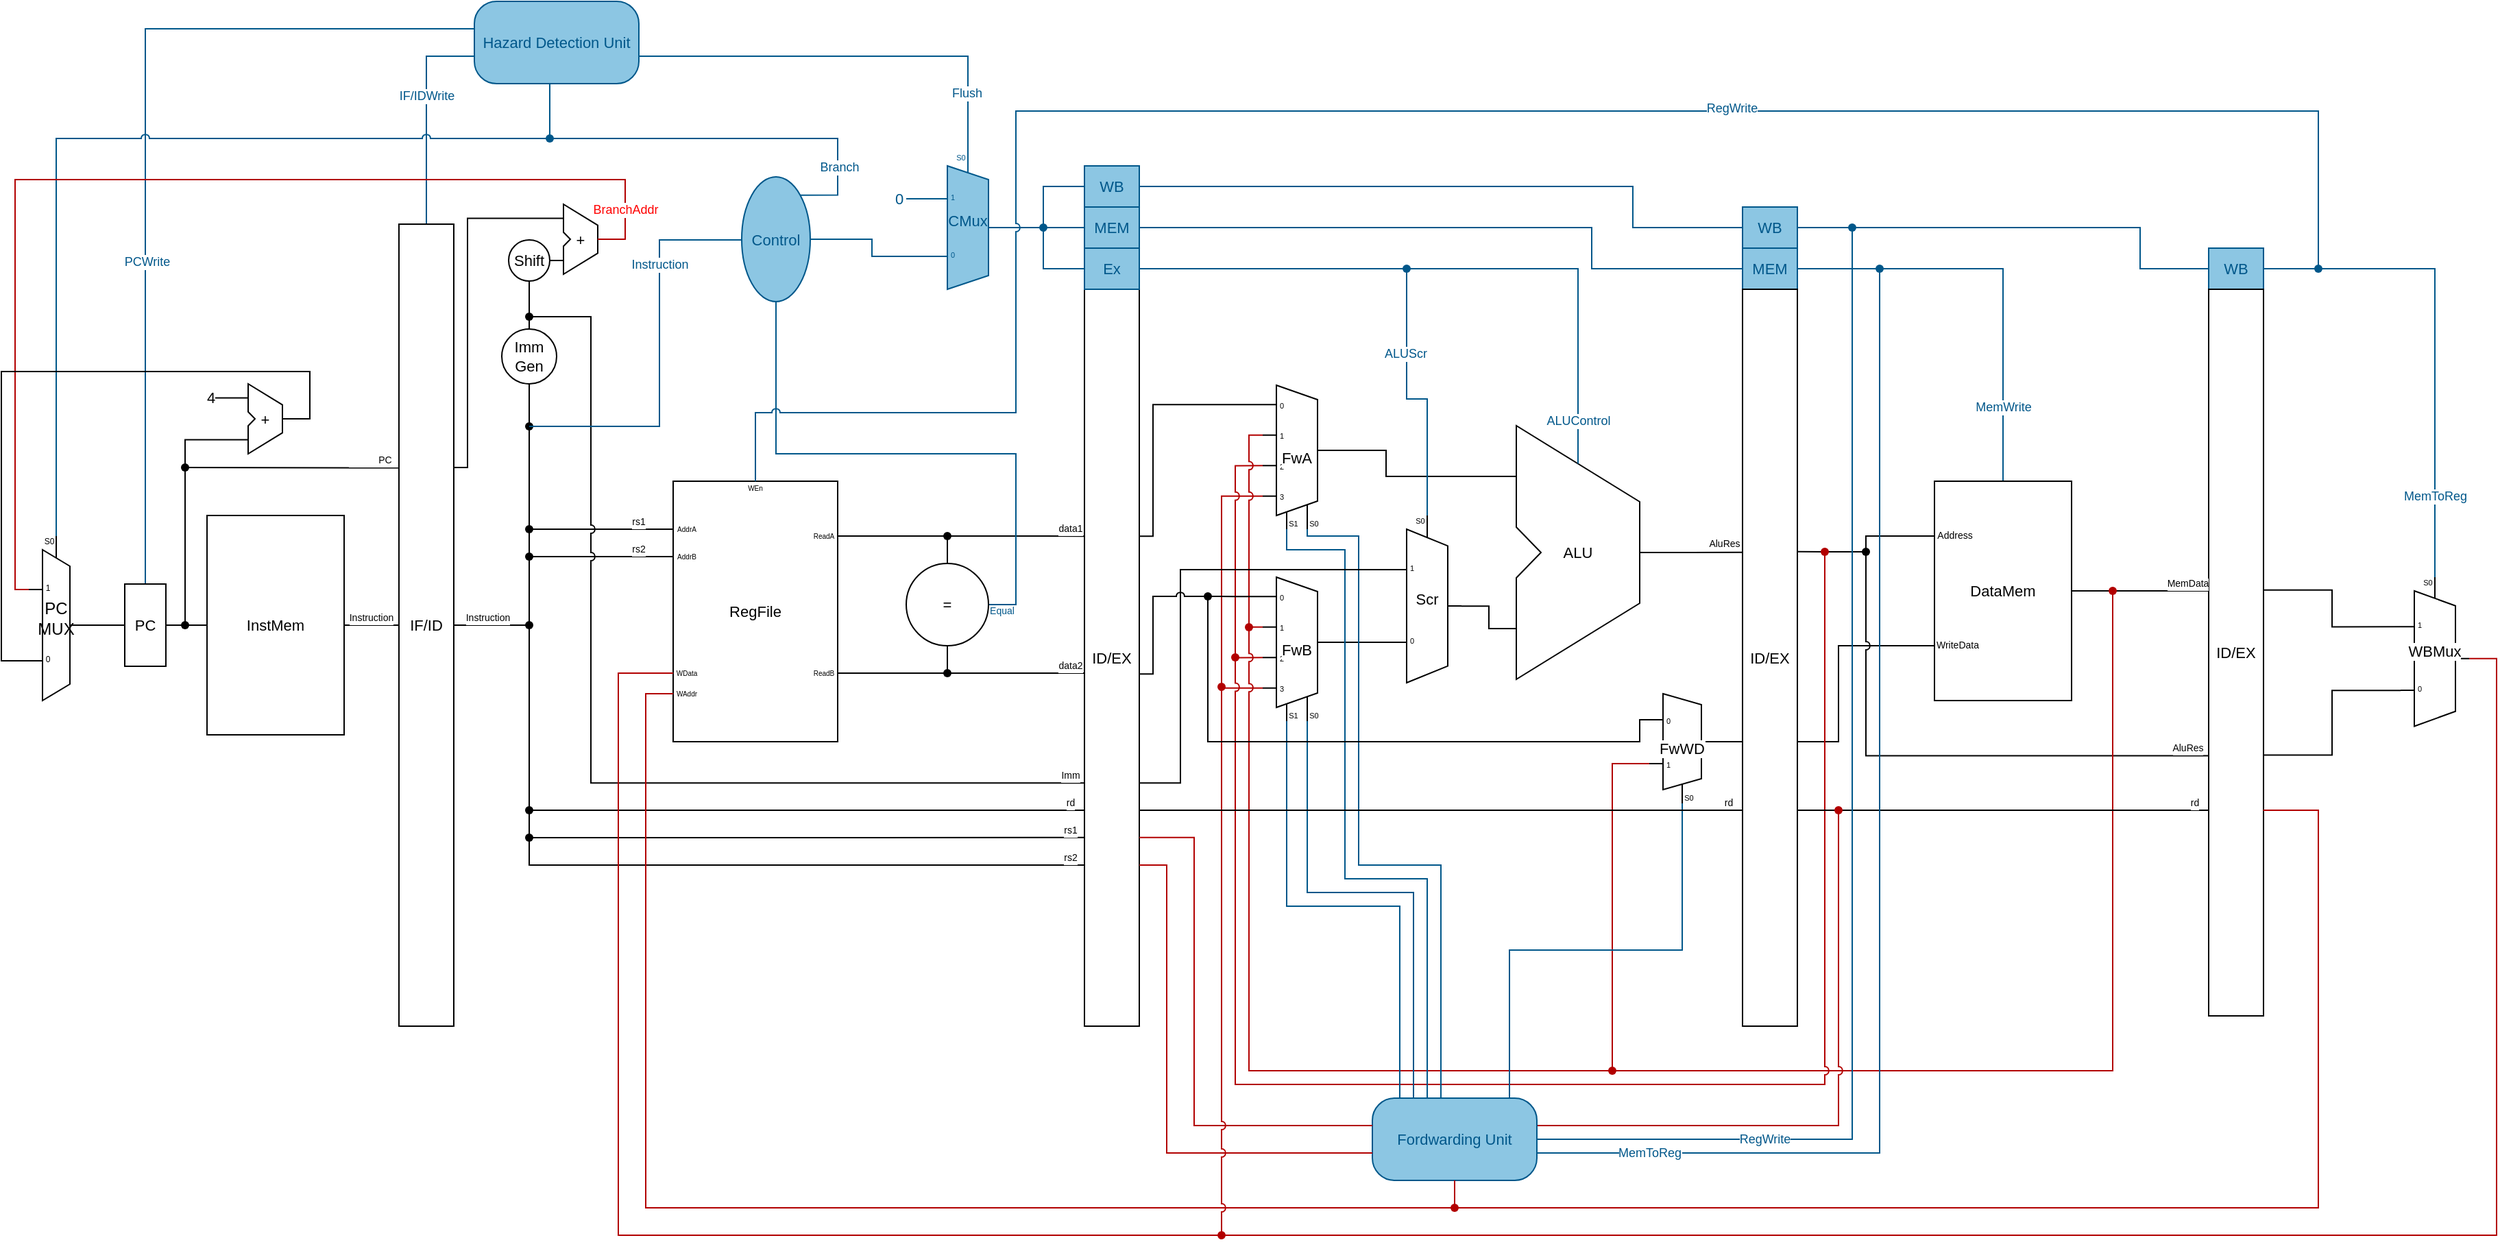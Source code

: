 <mxfile version="24.4.8" type="device">
  <diagram name="Page-1" id="ssnLPN2aym7-dkhjFipf">
    <mxGraphModel dx="603" dy="361" grid="1" gridSize="10" guides="1" tooltips="1" connect="1" arrows="0" fold="1" page="1" pageScale="1" pageWidth="850" pageHeight="1100" math="0" shadow="0">
      <root>
        <mxCell id="0" />
        <mxCell id="1" parent="0" />
        <mxCell id="apA25NxOXQJsWUbe7K5H-43" style="edgeStyle=orthogonalEdgeStyle;rounded=0;orthogonalLoop=1;jettySize=auto;html=1;exitX=0;exitY=0.742;exitDx=0;exitDy=3;exitPerimeter=0;strokeColor=#B20000;align=center;verticalAlign=middle;fontFamily=Helvetica;fontSize=11;fontColor=default;labelBackgroundColor=default;endArrow=none;endFill=0;jumpStyle=arc;endSize=6;targetPerimeterSpacing=0;fillColor=#e51400;" parent="1" source="uhNhJ5nUF2RMJIGcSitU-182" target="apA25NxOXQJsWUbe7K5H-40" edge="1">
          <mxGeometry relative="1" as="geometry" />
        </mxCell>
        <mxCell id="uhNhJ5nUF2RMJIGcSitU-219" style="edgeStyle=orthogonalEdgeStyle;rounded=0;orthogonalLoop=1;jettySize=auto;html=1;exitX=0;exitY=0.75;exitDx=0;exitDy=0;entryX=0.997;entryY=0.614;entryDx=0;entryDy=0;entryPerimeter=0;strokeColor=default;align=center;verticalAlign=middle;fontFamily=Helvetica;fontSize=11;fontColor=default;labelBackgroundColor=default;endArrow=none;endFill=0;endSize=6;targetPerimeterSpacing=0;jumpStyle=none;" parent="1" source="uhNhJ5nUF2RMJIGcSitU-193" target="uhNhJ5nUF2RMJIGcSitU-157" edge="1">
          <mxGeometry relative="1" as="geometry">
            <Array as="points">
              <mxPoint x="1420" y="600" />
              <mxPoint x="1420" y="670" />
            </Array>
          </mxGeometry>
        </mxCell>
        <mxCell id="uhNhJ5nUF2RMJIGcSitU-199" style="edgeStyle=orthogonalEdgeStyle;rounded=0;orthogonalLoop=1;jettySize=auto;html=1;exitX=0.5;exitY=0.5;exitDx=0;exitDy=0;exitPerimeter=0;entryX=0.003;entryY=0.642;entryDx=0;entryDy=0;entryPerimeter=0;strokeColor=default;align=center;verticalAlign=middle;fontFamily=Helvetica;fontSize=11;fontColor=default;labelBackgroundColor=default;endArrow=none;endFill=0;endSize=6;targetPerimeterSpacing=0;jumpStyle=arc;" parent="1" source="uhNhJ5nUF2RMJIGcSitU-198" target="uhNhJ5nUF2RMJIGcSitU-161" edge="1">
          <mxGeometry relative="1" as="geometry">
            <Array as="points">
              <mxPoint x="1440" y="680" />
            </Array>
          </mxGeometry>
        </mxCell>
        <mxCell id="apA25NxOXQJsWUbe7K5H-78" value="" style="edgeStyle=orthogonalEdgeStyle;rounded=0;orthogonalLoop=1;jettySize=auto;html=1;exitX=0.5;exitY=0.5;exitDx=0;exitDy=0;exitPerimeter=0;strokeColor=#B20000;align=center;verticalAlign=middle;fontFamily=Helvetica;fontSize=11;fontColor=default;labelBackgroundColor=default;endArrow=none;endFill=0;jumpStyle=none;entryDx=0;entryDy=3;entryPerimeter=0;endSize=6;targetPerimeterSpacing=0;fillColor=#e51400;" parent="1" source="apA25NxOXQJsWUbe7K5H-52" target="apA25NxOXQJsWUbe7K5H-79" edge="1">
          <mxGeometry relative="1" as="geometry">
            <mxPoint x="990" y="587" as="targetPoint" />
            <mxPoint x="1620" y="560" as="sourcePoint" />
            <Array as="points">
              <mxPoint x="1620" y="910" />
            </Array>
          </mxGeometry>
        </mxCell>
        <mxCell id="apA25NxOXQJsWUbe7K5H-48" value="" style="edgeStyle=orthogonalEdgeStyle;rounded=0;orthogonalLoop=1;jettySize=auto;html=1;strokeColor=#B20000;align=center;verticalAlign=middle;fontFamily=Helvetica;fontSize=11;fontColor=default;labelBackgroundColor=default;endArrow=none;endFill=0;entryDx=0;entryDy=3;entryPerimeter=0;jumpStyle=arc;endSize=6;targetPerimeterSpacing=0;fillColor=#e51400;" parent="1" target="apA25NxOXQJsWUbe7K5H-49" edge="1">
          <mxGeometry relative="1" as="geometry">
            <mxPoint x="1000" y="469" as="targetPoint" />
            <mxPoint x="1410" y="680" as="sourcePoint" />
            <Array as="points">
              <mxPoint x="1410" y="920" />
              <mxPoint x="980" y="920" />
            </Array>
          </mxGeometry>
        </mxCell>
        <mxCell id="apA25NxOXQJsWUbe7K5H-6" style="edgeStyle=orthogonalEdgeStyle;rounded=0;orthogonalLoop=1;jettySize=auto;html=1;exitX=0.5;exitY=0.5;exitDx=0;exitDy=0;exitPerimeter=0;endArrow=none;endFill=0;strokeColor=#B20000;align=center;verticalAlign=middle;fontFamily=Helvetica;fontSize=11;fontColor=default;labelBackgroundColor=default;endSize=6;targetPerimeterSpacing=0;fillColor=#e51400;jumpStyle=arc;" parent="1" source="apA25NxOXQJsWUbe7K5H-5" target="uhNhJ5nUF2RMJIGcSitU-215" edge="1">
          <mxGeometry relative="1" as="geometry">
            <Array as="points">
              <mxPoint x="1420" y="950" />
            </Array>
          </mxGeometry>
        </mxCell>
        <mxCell id="uhNhJ5nUF2RMJIGcSitU-4" style="edgeStyle=orthogonalEdgeStyle;rounded=0;orthogonalLoop=1;jettySize=auto;html=1;exitX=0;exitY=0.458;exitDx=0;exitDy=0;exitPerimeter=0;endArrow=none;endFill=0;targetPerimeterSpacing=0;endSize=6;flowAnimation=0;entryX=0;entryY=0.5;entryDx=0;entryDy=0;" parent="1" source="uhNhJ5nUF2RMJIGcSitU-1" target="uhNhJ5nUF2RMJIGcSitU-15" edge="1">
          <mxGeometry relative="1" as="geometry">
            <mxPoint x="168" y="585" as="targetPoint" />
          </mxGeometry>
        </mxCell>
        <mxCell id="uhNhJ5nUF2RMJIGcSitU-1" value="PC&lt;div&gt;MUX&lt;/div&gt;" style="shadow=0;dashed=0;align=center;html=1;strokeWidth=1;shape=mxgraph.electrical.abstract.mux2;operation=demux;whiteSpace=wrap;direction=west;" parent="1" vertex="1">
          <mxGeometry x="100" y="520" width="40" height="120" as="geometry" />
        </mxCell>
        <mxCell id="uhNhJ5nUF2RMJIGcSitU-21" style="edgeStyle=orthogonalEdgeStyle;rounded=0;orthogonalLoop=1;jettySize=auto;html=1;exitX=1;exitY=0.5;exitDx=0;exitDy=0;strokeColor=default;align=center;verticalAlign=middle;fontFamily=Helvetica;fontSize=11;fontColor=default;labelBackgroundColor=default;endArrow=none;endFill=0;endSize=6;targetPerimeterSpacing=0;" parent="1" source="uhNhJ5nUF2RMJIGcSitU-15" target="uhNhJ5nUF2RMJIGcSitU-20" edge="1">
          <mxGeometry relative="1" as="geometry" />
        </mxCell>
        <mxCell id="apA25NxOXQJsWUbe7K5H-83" style="edgeStyle=orthogonalEdgeStyle;rounded=0;orthogonalLoop=1;jettySize=auto;html=1;exitX=0.5;exitY=0;exitDx=0;exitDy=0;strokeColor=#00578a;align=center;verticalAlign=middle;fontFamily=Helvetica;fontSize=11;fontColor=#00578a;labelBackgroundColor=none;endArrow=none;endFill=0;endSize=6;targetPerimeterSpacing=0;fillColor=#8cc6e3;" parent="1" source="uhNhJ5nUF2RMJIGcSitU-15" target="apA25NxOXQJsWUbe7K5H-57" edge="1">
          <mxGeometry relative="1" as="geometry">
            <Array as="points">
              <mxPoint x="185" y="150" />
            </Array>
          </mxGeometry>
        </mxCell>
        <mxCell id="apA25NxOXQJsWUbe7K5H-85" value="PCWrite" style="edgeLabel;html=1;align=center;verticalAlign=middle;resizable=0;points=[];fontFamily=Helvetica;fontSize=9;fontColor=#00578a;labelBackgroundColor=default;strokeColor=default;fillColor=default;gradientColor=none;" parent="apA25NxOXQJsWUbe7K5H-83" vertex="1" connectable="0">
          <mxGeometry x="-0.27" y="-1" relative="1" as="geometry">
            <mxPoint as="offset" />
          </mxGeometry>
        </mxCell>
        <mxCell id="uhNhJ5nUF2RMJIGcSitU-15" value="PC" style="rounded=0;whiteSpace=wrap;html=1;fontFamily=Helvetica;fontSize=11;fontColor=default;labelBackgroundColor=default;" parent="1" vertex="1">
          <mxGeometry x="170" y="555" width="30" height="60" as="geometry" />
        </mxCell>
        <mxCell id="uhNhJ5nUF2RMJIGcSitU-19" style="edgeStyle=orthogonalEdgeStyle;rounded=0;orthogonalLoop=1;jettySize=auto;html=1;exitX=1;exitY=0.5;exitDx=0;exitDy=0;entryX=0;entryY=0.5;entryDx=0;entryDy=0;strokeColor=default;align=center;verticalAlign=middle;fontFamily=Helvetica;fontSize=11;fontColor=default;labelBackgroundColor=default;endArrow=none;endFill=0;endSize=6;targetPerimeterSpacing=0;" parent="1" source="uhNhJ5nUF2RMJIGcSitU-16" target="uhNhJ5nUF2RMJIGcSitU-18" edge="1">
          <mxGeometry relative="1" as="geometry" />
        </mxCell>
        <mxCell id="uhNhJ5nUF2RMJIGcSitU-23" style="edgeStyle=orthogonalEdgeStyle;rounded=0;orthogonalLoop=1;jettySize=auto;html=1;exitX=0;exitY=0.5;exitDx=0;exitDy=0;strokeColor=default;align=center;verticalAlign=middle;fontFamily=Helvetica;fontSize=11;fontColor=default;labelBackgroundColor=default;endArrow=none;endFill=0;endSize=6;targetPerimeterSpacing=0;" parent="1" source="uhNhJ5nUF2RMJIGcSitU-16" target="uhNhJ5nUF2RMJIGcSitU-20" edge="1">
          <mxGeometry relative="1" as="geometry" />
        </mxCell>
        <mxCell id="uhNhJ5nUF2RMJIGcSitU-16" value="InstMem" style="rounded=0;whiteSpace=wrap;html=1;fontFamily=Helvetica;fontSize=11;fontColor=default;labelBackgroundColor=default;" parent="1" vertex="1">
          <mxGeometry x="230" y="505" width="100" height="160" as="geometry" />
        </mxCell>
        <mxCell id="apA25NxOXQJsWUbe7K5H-82" style="edgeStyle=orthogonalEdgeStyle;rounded=0;orthogonalLoop=1;jettySize=auto;html=1;exitX=0.5;exitY=0;exitDx=0;exitDy=0;strokeColor=#00578a;align=center;verticalAlign=middle;fontFamily=Helvetica;fontSize=11;fontColor=#00578a;labelBackgroundColor=none;endArrow=none;endFill=0;endSize=6;targetPerimeterSpacing=0;fillColor=#8cc6e3;" parent="1" source="uhNhJ5nUF2RMJIGcSitU-18" target="apA25NxOXQJsWUbe7K5H-57" edge="1">
          <mxGeometry relative="1" as="geometry">
            <Array as="points">
              <mxPoint x="390" y="170" />
            </Array>
          </mxGeometry>
        </mxCell>
        <mxCell id="apA25NxOXQJsWUbe7K5H-84" value="IF/IDWrite" style="edgeLabel;html=1;align=center;verticalAlign=middle;resizable=0;points=[];fontFamily=Helvetica;fontSize=9;fontColor=#00578a;labelBackgroundColor=default;strokeColor=default;fillColor=default;gradientColor=none;" parent="apA25NxOXQJsWUbe7K5H-82" vertex="1" connectable="0">
          <mxGeometry x="0.195" relative="1" as="geometry">
            <mxPoint as="offset" />
          </mxGeometry>
        </mxCell>
        <mxCell id="uhNhJ5nUF2RMJIGcSitU-18" value="IF/ID" style="rounded=0;whiteSpace=wrap;html=1;fontFamily=Helvetica;fontSize=11;fontColor=default;labelBackgroundColor=default;" parent="1" vertex="1">
          <mxGeometry x="370" y="292.5" width="40" height="585" as="geometry" />
        </mxCell>
        <mxCell id="uhNhJ5nUF2RMJIGcSitU-20" value="" style="shape=waypoint;sketch=0;fillStyle=solid;size=6;pointerEvents=1;points=[];fillColor=none;resizable=0;rotatable=0;perimeter=centerPerimeter;snapToPoint=1;fontFamily=Helvetica;fontSize=11;fontColor=default;labelBackgroundColor=default;" parent="1" vertex="1">
          <mxGeometry x="204" y="575" width="20" height="20" as="geometry" />
        </mxCell>
        <mxCell id="uhNhJ5nUF2RMJIGcSitU-37" value="" style="shape=waypoint;sketch=0;fillStyle=solid;size=6;pointerEvents=1;points=[[0.5,0.5,0,0,0]];fillColor=none;resizable=0;rotatable=0;perimeter=centerPerimeter;snapToPoint=1;fontFamily=Helvetica;fontSize=11;fontColor=default;labelBackgroundColor=default;" parent="1" vertex="1">
          <mxGeometry x="204" y="460" width="20" height="20" as="geometry" />
        </mxCell>
        <mxCell id="uhNhJ5nUF2RMJIGcSitU-38" style="edgeStyle=orthogonalEdgeStyle;rounded=0;orthogonalLoop=1;jettySize=auto;html=1;exitX=0.5;exitY=0.5;exitDx=0;exitDy=0;exitPerimeter=0;entryX=0.667;entryY=0.683;entryDx=0;entryDy=0;entryPerimeter=0;strokeColor=default;align=center;verticalAlign=middle;fontFamily=Helvetica;fontSize=11;fontColor=default;labelBackgroundColor=default;endArrow=none;endFill=0;endSize=6;targetPerimeterSpacing=0;" parent="1" source="uhNhJ5nUF2RMJIGcSitU-37" target="uhNhJ5nUF2RMJIGcSitU-20" edge="1">
          <mxGeometry relative="1" as="geometry" />
        </mxCell>
        <mxCell id="uhNhJ5nUF2RMJIGcSitU-39" style="edgeStyle=orthogonalEdgeStyle;rounded=0;orthogonalLoop=1;jettySize=auto;html=1;exitX=0.5;exitY=0.5;exitDx=0;exitDy=0;exitPerimeter=0;entryX=0.001;entryY=0.304;entryDx=0;entryDy=0;entryPerimeter=0;strokeColor=default;align=center;verticalAlign=middle;fontFamily=Helvetica;fontSize=11;fontColor=default;labelBackgroundColor=default;endArrow=none;endFill=0;endSize=6;targetPerimeterSpacing=0;" parent="1" source="uhNhJ5nUF2RMJIGcSitU-37" target="uhNhJ5nUF2RMJIGcSitU-18" edge="1">
          <mxGeometry relative="1" as="geometry">
            <Array as="points">
              <mxPoint x="370" y="470" />
            </Array>
          </mxGeometry>
        </mxCell>
        <mxCell id="uhNhJ5nUF2RMJIGcSitU-55" style="edgeStyle=orthogonalEdgeStyle;rounded=0;orthogonalLoop=1;jettySize=auto;html=1;exitX=0;exitY=0.2;exitDx=0;exitDy=0;exitPerimeter=0;entryX=1;entryY=0.5;entryDx=0;entryDy=0;strokeColor=default;align=center;verticalAlign=middle;fontFamily=Helvetica;fontSize=11;fontColor=default;labelBackgroundColor=default;endArrow=none;endFill=0;endSize=6;targetPerimeterSpacing=0;" parent="1" source="uhNhJ5nUF2RMJIGcSitU-50" target="uhNhJ5nUF2RMJIGcSitU-53" edge="1">
          <mxGeometry relative="1" as="geometry" />
        </mxCell>
        <mxCell id="uhNhJ5nUF2RMJIGcSitU-50" value="+" style="shape=stencil(rZRvD4IgEMY/DW8bQtbrRvU90K5kGTikf9++U6hlhlva5tjuefDHcRwQLupCVkAYLQhfE8YSSnHE+OrjNISyriB3XrtIq2RWgndqZ80RrmrnAkLpAqxyjcs3hK5wTvNxkRutEaKMrjvOm48wqTT+S28eFpa/h2jGUi9UuMQJHNiQtlcJ244mL/9GTj7IP4G5QCVWKS4ymR8P1pz17ms6lWxOoWc87ZO5QKwCCR3a6ZNQKh0ljACkXQKfjlhO3sbrCoxHLEYQki4inZzE/A+VGG5+1HsN16qRLuVibywMtO9elaV/T2I3owdoVf+ItcID);whiteSpace=wrap;html=1;strokeColor=default;align=center;verticalAlign=middle;fontFamily=Helvetica;fontSize=11;fontColor=default;labelBackgroundColor=default;fillColor=default;points=[[0,0.2,0,0,0],[0,0.8,0,0,0],[1,0.5,0,0,0]];" parent="1" vertex="1">
          <mxGeometry x="260" y="409" width="25" height="51" as="geometry" />
        </mxCell>
        <mxCell id="uhNhJ5nUF2RMJIGcSitU-53" value="4" style="text;html=1;align=center;verticalAlign=middle;whiteSpace=wrap;rounded=0;fontFamily=Helvetica;fontSize=11;fontColor=default;labelBackgroundColor=default;" parent="1" vertex="1">
          <mxGeometry x="230" y="414" width="6" height="10" as="geometry" />
        </mxCell>
        <mxCell id="uhNhJ5nUF2RMJIGcSitU-54" style="edgeStyle=orthogonalEdgeStyle;rounded=0;orthogonalLoop=1;jettySize=auto;html=1;exitX=0;exitY=0.8;exitDx=0;exitDy=0;exitPerimeter=0;entryX=0.503;entryY=0.333;entryDx=0;entryDy=0;entryPerimeter=0;strokeColor=default;align=center;verticalAlign=middle;fontFamily=Helvetica;fontSize=11;fontColor=default;labelBackgroundColor=default;endArrow=none;endFill=0;endSize=6;targetPerimeterSpacing=0;" parent="1" source="uhNhJ5nUF2RMJIGcSitU-50" target="uhNhJ5nUF2RMJIGcSitU-37" edge="1">
          <mxGeometry relative="1" as="geometry">
            <Array as="points">
              <mxPoint x="214" y="450" />
            </Array>
          </mxGeometry>
        </mxCell>
        <mxCell id="uhNhJ5nUF2RMJIGcSitU-58" value="ID/EX" style="rounded=0;whiteSpace=wrap;html=1;fontFamily=Helvetica;fontSize=11;fontColor=default;labelBackgroundColor=default;" parent="1" vertex="1">
          <mxGeometry x="870" y="340" width="40" height="537.5" as="geometry" />
        </mxCell>
        <mxCell id="uhNhJ5nUF2RMJIGcSitU-61" value="+" style="shape=stencil(rZRvD4IgEMY/DW8bQtbrRvU90K5kGTikf9++U6hlhlva5tjuefDHcRwQLupCVkAYLQhfE8YSSnHE+OrjNISyriB3XrtIq2RWgndqZ80RrmrnAkLpAqxyjcs3hK5wTvNxkRutEaKMrjvOm48wqTT+S28eFpa/h2jGUi9UuMQJHNiQtlcJ244mL/9GTj7IP4G5QCVWKS4ymR8P1pz17ms6lWxOoWc87ZO5QKwCCR3a6ZNQKh0ljACkXQKfjlhO3sbrCoxHLEYQki4inZzE/A+VGG5+1HsN16qRLuVibywMtO9elaV/T2I3owdoVf+ItcID);whiteSpace=wrap;html=1;strokeColor=default;align=center;verticalAlign=middle;fontFamily=Helvetica;fontSize=11;fontColor=default;labelBackgroundColor=default;fillColor=default;points=[[0,0.2,0,0,0],[0,0.8,0,0,0],[1,0.5,0,0,0]];" parent="1" vertex="1">
          <mxGeometry x="490" y="278" width="25" height="51" as="geometry" />
        </mxCell>
        <mxCell id="uhNhJ5nUF2RMJIGcSitU-62" style="edgeStyle=orthogonalEdgeStyle;rounded=0;orthogonalLoop=1;jettySize=auto;html=1;exitX=0;exitY=0.2;exitDx=0;exitDy=0;exitPerimeter=0;strokeColor=default;align=center;verticalAlign=middle;fontFamily=Helvetica;fontSize=11;fontColor=default;labelBackgroundColor=default;endArrow=none;endFill=0;endSize=6;targetPerimeterSpacing=0;" parent="1" source="uhNhJ5nUF2RMJIGcSitU-61" edge="1">
          <mxGeometry relative="1" as="geometry">
            <mxPoint x="410" y="470" as="targetPoint" />
            <Array as="points">
              <mxPoint x="420" y="288" />
              <mxPoint x="420" y="470" />
            </Array>
          </mxGeometry>
        </mxCell>
        <mxCell id="uhNhJ5nUF2RMJIGcSitU-93" style="edgeStyle=orthogonalEdgeStyle;rounded=0;orthogonalLoop=1;jettySize=auto;html=1;exitX=0.5;exitY=0.5;exitDx=0;exitDy=0;exitPerimeter=0;strokeColor=default;align=center;verticalAlign=middle;fontFamily=Helvetica;fontSize=11;fontColor=default;labelBackgroundColor=default;endArrow=none;endFill=0;endSize=6;targetPerimeterSpacing=0;entryX=0.5;entryY=0.5;entryDx=0;entryDy=0;entryPerimeter=0;" parent="1" source="uhNhJ5nUF2RMJIGcSitU-64" target="uhNhJ5nUF2RMJIGcSitU-88" edge="1">
          <mxGeometry relative="1" as="geometry">
            <mxPoint x="465.154" y="620" as="targetPoint" />
          </mxGeometry>
        </mxCell>
        <mxCell id="uhNhJ5nUF2RMJIGcSitU-64" value="" style="shape=waypoint;sketch=0;fillStyle=solid;size=6;pointerEvents=1;points=[[0.5,0.5,0,0,0]];fillColor=none;resizable=0;rotatable=0;perimeter=centerPerimeter;snapToPoint=1;fontFamily=Helvetica;fontSize=11;fontColor=default;labelBackgroundColor=default;strokeColor=default;align=center;verticalAlign=middle;" parent="1" vertex="1">
          <mxGeometry x="455" y="575" width="20" height="20" as="geometry" />
        </mxCell>
        <mxCell id="uhNhJ5nUF2RMJIGcSitU-65" style="edgeStyle=orthogonalEdgeStyle;rounded=0;orthogonalLoop=1;jettySize=auto;html=1;exitX=1;exitY=0.5;exitDx=0;exitDy=0;entryX=0.369;entryY=0.498;entryDx=0;entryDy=0;entryPerimeter=0;strokeColor=default;align=center;verticalAlign=middle;fontFamily=Helvetica;fontSize=11;fontColor=default;labelBackgroundColor=default;endArrow=none;endFill=0;endSize=6;targetPerimeterSpacing=0;" parent="1" source="uhNhJ5nUF2RMJIGcSitU-18" target="uhNhJ5nUF2RMJIGcSitU-64" edge="1">
          <mxGeometry relative="1" as="geometry" />
        </mxCell>
        <mxCell id="uhNhJ5nUF2RMJIGcSitU-68" value="Imm&lt;div&gt;Gen&lt;/div&gt;" style="ellipse;whiteSpace=wrap;html=1;aspect=fixed;strokeColor=default;align=center;verticalAlign=middle;fontFamily=Helvetica;fontSize=11;fontColor=default;labelBackgroundColor=default;fillColor=default;" parent="1" vertex="1">
          <mxGeometry x="445" y="369" width="40" height="40" as="geometry" />
        </mxCell>
        <mxCell id="uhNhJ5nUF2RMJIGcSitU-71" value="Shift" style="ellipse;whiteSpace=wrap;html=1;aspect=fixed;strokeColor=default;align=center;verticalAlign=middle;fontFamily=Helvetica;fontSize=11;fontColor=default;labelBackgroundColor=default;fillColor=default;" parent="1" vertex="1">
          <mxGeometry x="450" y="304" width="30" height="30" as="geometry" />
        </mxCell>
        <mxCell id="uhNhJ5nUF2RMJIGcSitU-72" style="edgeStyle=orthogonalEdgeStyle;rounded=0;orthogonalLoop=1;jettySize=auto;html=1;exitX=1;exitY=0.5;exitDx=0;exitDy=0;entryX=0;entryY=0.8;entryDx=0;entryDy=0;entryPerimeter=0;strokeColor=default;align=center;verticalAlign=middle;fontFamily=Helvetica;fontSize=11;fontColor=default;labelBackgroundColor=default;endArrow=none;endFill=0;endSize=6;targetPerimeterSpacing=0;" parent="1" source="uhNhJ5nUF2RMJIGcSitU-71" target="uhNhJ5nUF2RMJIGcSitU-61" edge="1">
          <mxGeometry relative="1" as="geometry" />
        </mxCell>
        <mxCell id="uhNhJ5nUF2RMJIGcSitU-75" value="PC" style="text;html=1;align=center;verticalAlign=middle;whiteSpace=wrap;rounded=0;fontFamily=Helvetica;fontSize=7;fontColor=default;labelBackgroundColor=default;" parent="1" vertex="1">
          <mxGeometry x="350" y="460" width="20" height="10" as="geometry" />
        </mxCell>
        <mxCell id="uhNhJ5nUF2RMJIGcSitU-84" value="" style="group" parent="1" vertex="1" connectable="0">
          <mxGeometry x="570" y="480" width="120" height="190" as="geometry" />
        </mxCell>
        <mxCell id="uhNhJ5nUF2RMJIGcSitU-76" value="RegFile" style="rounded=0;whiteSpace=wrap;html=1;strokeColor=default;align=center;verticalAlign=middle;fontFamily=Helvetica;fontSize=11;fontColor=default;labelBackgroundColor=default;fillColor=default;" parent="uhNhJ5nUF2RMJIGcSitU-84" vertex="1">
          <mxGeometry width="120" height="190" as="geometry" />
        </mxCell>
        <mxCell id="uhNhJ5nUF2RMJIGcSitU-77" value="AddrA" style="text;html=1;align=center;verticalAlign=bottom;whiteSpace=wrap;rounded=0;fontFamily=Helvetica;fontSize=5;fontColor=default;labelBackgroundColor=default;" parent="uhNhJ5nUF2RMJIGcSitU-84" vertex="1">
          <mxGeometry y="30" width="20" height="10" as="geometry" />
        </mxCell>
        <mxCell id="uhNhJ5nUF2RMJIGcSitU-78" value="AddrB" style="text;html=1;align=center;verticalAlign=bottom;whiteSpace=wrap;rounded=0;fontFamily=Helvetica;fontSize=5;fontColor=default;labelBackgroundColor=default;" parent="uhNhJ5nUF2RMJIGcSitU-84" vertex="1">
          <mxGeometry y="50" width="20" height="10" as="geometry" />
        </mxCell>
        <mxCell id="uhNhJ5nUF2RMJIGcSitU-79" value="WData" style="text;html=1;align=center;verticalAlign=bottom;whiteSpace=wrap;rounded=0;fontFamily=Helvetica;fontSize=5;fontColor=default;labelBackgroundColor=default;" parent="uhNhJ5nUF2RMJIGcSitU-84" vertex="1">
          <mxGeometry y="135" width="20" height="10" as="geometry" />
        </mxCell>
        <mxCell id="uhNhJ5nUF2RMJIGcSitU-80" value="WAddr" style="text;html=1;align=center;verticalAlign=bottom;whiteSpace=wrap;rounded=0;fontFamily=Helvetica;fontSize=5;fontColor=default;labelBackgroundColor=default;" parent="uhNhJ5nUF2RMJIGcSitU-84" vertex="1">
          <mxGeometry y="150" width="20" height="10" as="geometry" />
        </mxCell>
        <mxCell id="uhNhJ5nUF2RMJIGcSitU-81" value="WEn" style="text;html=1;align=center;verticalAlign=bottom;whiteSpace=wrap;rounded=0;fontFamily=Helvetica;fontSize=5;fontColor=default;labelBackgroundColor=default;" parent="uhNhJ5nUF2RMJIGcSitU-84" vertex="1">
          <mxGeometry x="50" width="20" height="10" as="geometry" />
        </mxCell>
        <mxCell id="uhNhJ5nUF2RMJIGcSitU-82" value="ReadA" style="text;html=1;align=center;verticalAlign=bottom;whiteSpace=wrap;rounded=0;fontFamily=Helvetica;fontSize=5;fontColor=default;labelBackgroundColor=default;" parent="uhNhJ5nUF2RMJIGcSitU-84" vertex="1">
          <mxGeometry x="100" y="35" width="20" height="10" as="geometry" />
        </mxCell>
        <mxCell id="uhNhJ5nUF2RMJIGcSitU-83" value="ReadB" style="text;html=1;align=center;verticalAlign=bottom;whiteSpace=wrap;rounded=0;fontFamily=Helvetica;fontSize=5;fontColor=default;labelBackgroundColor=default;" parent="uhNhJ5nUF2RMJIGcSitU-84" vertex="1">
          <mxGeometry x="100" y="135" width="20" height="10" as="geometry" />
        </mxCell>
        <mxCell id="uhNhJ5nUF2RMJIGcSitU-99" style="edgeStyle=orthogonalEdgeStyle;rounded=0;orthogonalLoop=1;jettySize=auto;html=1;exitDx=0;exitDy=0;exitPerimeter=0;entryX=0.5;entryY=1;entryDx=0;entryDy=0;strokeColor=default;align=center;verticalAlign=middle;fontFamily=Helvetica;fontSize=11;fontColor=default;labelBackgroundColor=default;endArrow=none;endFill=0;endSize=6;targetPerimeterSpacing=0;" parent="1" source="uhNhJ5nUF2RMJIGcSitU-142" target="uhNhJ5nUF2RMJIGcSitU-68" edge="1">
          <mxGeometry relative="1" as="geometry" />
        </mxCell>
        <mxCell id="uhNhJ5nUF2RMJIGcSitU-86" value="" style="shape=waypoint;sketch=0;fillStyle=solid;size=6;pointerEvents=1;points=[[0.5,0.5,0,0,0]];fillColor=none;resizable=0;rotatable=0;perimeter=centerPerimeter;snapToPoint=1;fontFamily=Helvetica;fontSize=11;fontColor=default;labelBackgroundColor=default;strokeColor=default;align=center;verticalAlign=middle;" parent="1" vertex="1">
          <mxGeometry x="455" y="505" width="20" height="20" as="geometry" />
        </mxCell>
        <mxCell id="uhNhJ5nUF2RMJIGcSitU-98" style="edgeStyle=orthogonalEdgeStyle;rounded=0;orthogonalLoop=1;jettySize=auto;html=1;exitX=0.5;exitY=0.5;exitDx=0;exitDy=0;exitPerimeter=0;strokeColor=default;align=center;verticalAlign=middle;fontFamily=Helvetica;fontSize=11;fontColor=default;labelBackgroundColor=default;endArrow=none;endFill=0;endSize=6;targetPerimeterSpacing=0;" parent="1" source="uhNhJ5nUF2RMJIGcSitU-87" target="uhNhJ5nUF2RMJIGcSitU-86" edge="1">
          <mxGeometry relative="1" as="geometry" />
        </mxCell>
        <mxCell id="uhNhJ5nUF2RMJIGcSitU-87" value="" style="shape=waypoint;sketch=0;fillStyle=solid;size=6;pointerEvents=1;points=[[0.5,0.5,0,0,0]];fillColor=none;resizable=0;rotatable=0;perimeter=centerPerimeter;snapToPoint=1;fontFamily=Helvetica;fontSize=11;fontColor=default;labelBackgroundColor=default;strokeColor=default;align=center;verticalAlign=middle;" parent="1" vertex="1">
          <mxGeometry x="455" y="525" width="20" height="20" as="geometry" />
        </mxCell>
        <mxCell id="uhNhJ5nUF2RMJIGcSitU-88" value="" style="shape=waypoint;sketch=0;fillStyle=solid;size=6;pointerEvents=1;points=[[0.5,0.5,0,0,0]];fillColor=none;resizable=0;rotatable=0;perimeter=centerPerimeter;snapToPoint=1;fontFamily=Helvetica;fontSize=11;fontColor=default;labelBackgroundColor=default;strokeColor=default;align=center;verticalAlign=middle;" parent="1" vertex="1">
          <mxGeometry x="455" y="710" width="20" height="20" as="geometry" />
        </mxCell>
        <mxCell id="uhNhJ5nUF2RMJIGcSitU-89" style="edgeStyle=orthogonalEdgeStyle;rounded=0;orthogonalLoop=1;jettySize=auto;html=1;exitX=0.5;exitY=0.5;exitDx=0;exitDy=0;exitPerimeter=0;entryX=0.085;entryY=0.535;entryDx=0;entryDy=0;entryPerimeter=0;strokeColor=default;align=center;verticalAlign=middle;fontFamily=Helvetica;fontSize=11;fontColor=default;labelBackgroundColor=default;endArrow=none;endFill=0;endSize=6;targetPerimeterSpacing=0;" parent="1" source="uhNhJ5nUF2RMJIGcSitU-87" target="uhNhJ5nUF2RMJIGcSitU-87" edge="1">
          <mxGeometry relative="1" as="geometry" />
        </mxCell>
        <mxCell id="uhNhJ5nUF2RMJIGcSitU-90" value="" style="shape=waypoint;sketch=0;fillStyle=solid;size=6;pointerEvents=1;points=[[0.5,0.5,0,0,0]];fillColor=none;resizable=0;rotatable=0;perimeter=centerPerimeter;snapToPoint=1;fontFamily=Helvetica;fontSize=11;fontColor=default;labelBackgroundColor=default;strokeColor=default;align=center;verticalAlign=middle;" parent="1" vertex="1">
          <mxGeometry x="455" y="730" width="20" height="20" as="geometry" />
        </mxCell>
        <mxCell id="uhNhJ5nUF2RMJIGcSitU-94" style="edgeStyle=orthogonalEdgeStyle;rounded=0;orthogonalLoop=1;jettySize=auto;html=1;exitX=0.5;exitY=0.5;exitDx=0;exitDy=0;exitPerimeter=0;entryX=0.5;entryY=0.5;entryDx=0;entryDy=0;entryPerimeter=0;strokeColor=default;align=center;verticalAlign=middle;fontFamily=Helvetica;fontSize=11;fontColor=default;labelBackgroundColor=default;endArrow=none;endFill=0;endSize=6;targetPerimeterSpacing=0;" parent="1" source="uhNhJ5nUF2RMJIGcSitU-88" target="uhNhJ5nUF2RMJIGcSitU-90" edge="1">
          <mxGeometry relative="1" as="geometry" />
        </mxCell>
        <mxCell id="uhNhJ5nUF2RMJIGcSitU-95" style="edgeStyle=orthogonalEdgeStyle;rounded=0;orthogonalLoop=1;jettySize=auto;html=1;exitX=0;exitY=0.5;exitDx=0;exitDy=0;entryX=1.162;entryY=0.919;entryDx=0;entryDy=0;entryPerimeter=0;strokeColor=default;align=center;verticalAlign=middle;fontFamily=Helvetica;fontSize=11;fontColor=default;labelBackgroundColor=default;endArrow=none;endFill=0;endSize=6;targetPerimeterSpacing=0;jumpStyle=none;" parent="1" source="uhNhJ5nUF2RMJIGcSitU-78" target="uhNhJ5nUF2RMJIGcSitU-87" edge="1">
          <mxGeometry relative="1" as="geometry" />
        </mxCell>
        <mxCell id="uhNhJ5nUF2RMJIGcSitU-96" style="edgeStyle=orthogonalEdgeStyle;rounded=0;orthogonalLoop=1;jettySize=auto;html=1;exitX=0;exitY=0.5;exitDx=0;exitDy=0;entryX=0.123;entryY=0.785;entryDx=0;entryDy=0;entryPerimeter=0;strokeColor=default;align=center;verticalAlign=middle;fontFamily=Helvetica;fontSize=11;fontColor=default;labelBackgroundColor=default;endArrow=none;endFill=0;endSize=6;targetPerimeterSpacing=0;" parent="1" source="uhNhJ5nUF2RMJIGcSitU-77" target="uhNhJ5nUF2RMJIGcSitU-86" edge="1">
          <mxGeometry relative="1" as="geometry" />
        </mxCell>
        <mxCell id="uhNhJ5nUF2RMJIGcSitU-97" style="edgeStyle=orthogonalEdgeStyle;rounded=0;orthogonalLoop=1;jettySize=auto;html=1;exitX=0.5;exitY=0.5;exitDx=0;exitDy=0;exitPerimeter=0;entryX=0.488;entryY=0.727;entryDx=0;entryDy=0;entryPerimeter=0;strokeColor=default;align=center;verticalAlign=middle;fontFamily=Helvetica;fontSize=11;fontColor=default;labelBackgroundColor=default;endArrow=none;endFill=0;endSize=6;targetPerimeterSpacing=0;" parent="1" source="uhNhJ5nUF2RMJIGcSitU-64" target="uhNhJ5nUF2RMJIGcSitU-87" edge="1">
          <mxGeometry relative="1" as="geometry" />
        </mxCell>
        <mxCell id="uhNhJ5nUF2RMJIGcSitU-102" style="edgeStyle=orthogonalEdgeStyle;rounded=0;orthogonalLoop=1;jettySize=auto;html=1;exitX=0.5;exitY=0.5;exitDx=0;exitDy=0;exitPerimeter=0;entryX=0.5;entryY=1;entryDx=0;entryDy=0;strokeColor=default;align=center;verticalAlign=middle;fontFamily=Helvetica;fontSize=11;fontColor=default;labelBackgroundColor=default;endArrow=none;endFill=0;endSize=6;targetPerimeterSpacing=0;" parent="1" source="uhNhJ5nUF2RMJIGcSitU-100" target="uhNhJ5nUF2RMJIGcSitU-71" edge="1">
          <mxGeometry relative="1" as="geometry" />
        </mxCell>
        <mxCell id="uhNhJ5nUF2RMJIGcSitU-100" value="" style="shape=waypoint;sketch=0;fillStyle=solid;size=6;pointerEvents=1;points=[[0.5,0.5,0,0,0]];fillColor=none;resizable=0;rotatable=0;perimeter=centerPerimeter;snapToPoint=1;fontFamily=Helvetica;fontSize=11;fontColor=default;labelBackgroundColor=default;strokeColor=default;align=center;verticalAlign=middle;" parent="1" vertex="1">
          <mxGeometry x="455" y="350" width="20" height="20" as="geometry" />
        </mxCell>
        <mxCell id="uhNhJ5nUF2RMJIGcSitU-101" style="edgeStyle=orthogonalEdgeStyle;rounded=0;orthogonalLoop=1;jettySize=auto;html=1;exitX=0.5;exitY=0;exitDx=0;exitDy=0;entryX=0.5;entryY=0.5;entryDx=0;entryDy=0;entryPerimeter=0;strokeColor=default;align=center;verticalAlign=middle;fontFamily=Helvetica;fontSize=11;fontColor=default;labelBackgroundColor=default;endArrow=none;endFill=0;endSize=6;targetPerimeterSpacing=0;" parent="1" source="uhNhJ5nUF2RMJIGcSitU-68" target="uhNhJ5nUF2RMJIGcSitU-100" edge="1">
          <mxGeometry relative="1" as="geometry" />
        </mxCell>
        <mxCell id="uhNhJ5nUF2RMJIGcSitU-103" value="Instruction" style="text;html=1;align=center;verticalAlign=middle;whiteSpace=wrap;rounded=0;fontFamily=Helvetica;fontSize=7;fontColor=default;labelBackgroundColor=default;" parent="1" vertex="1">
          <mxGeometry x="340" y="575" width="20" height="10" as="geometry" />
        </mxCell>
        <mxCell id="uhNhJ5nUF2RMJIGcSitU-104" value="Instruction" style="text;html=1;align=center;verticalAlign=middle;whiteSpace=wrap;rounded=0;fontFamily=Helvetica;fontSize=7;fontColor=default;labelBackgroundColor=default;" parent="1" vertex="1">
          <mxGeometry x="425" y="575" width="20" height="10" as="geometry" />
        </mxCell>
        <mxCell id="uhNhJ5nUF2RMJIGcSitU-105" value="rs1" style="text;html=1;align=center;verticalAlign=middle;whiteSpace=wrap;rounded=0;fontFamily=Helvetica;fontSize=7;fontColor=default;labelBackgroundColor=default;" parent="1" vertex="1">
          <mxGeometry x="535" y="505" width="20" height="10" as="geometry" />
        </mxCell>
        <mxCell id="uhNhJ5nUF2RMJIGcSitU-106" value="rs2" style="text;html=1;align=center;verticalAlign=middle;whiteSpace=wrap;rounded=0;fontFamily=Helvetica;fontSize=7;fontColor=default;labelBackgroundColor=default;" parent="1" vertex="1">
          <mxGeometry x="535" y="525" width="20" height="10" as="geometry" />
        </mxCell>
        <mxCell id="uhNhJ5nUF2RMJIGcSitU-116" style="edgeStyle=orthogonalEdgeStyle;rounded=0;orthogonalLoop=1;jettySize=auto;html=1;exitDx=0;exitDy=0;entryX=-0.002;entryY=0.335;entryDx=0;entryDy=0;entryPerimeter=0;strokeColor=default;align=center;verticalAlign=middle;fontFamily=Helvetica;fontSize=11;fontColor=default;labelBackgroundColor=default;endArrow=none;endFill=0;endSize=6;targetPerimeterSpacing=0;" parent="1" source="uhNhJ5nUF2RMJIGcSitU-123" target="uhNhJ5nUF2RMJIGcSitU-58" edge="1">
          <mxGeometry relative="1" as="geometry" />
        </mxCell>
        <mxCell id="uhNhJ5nUF2RMJIGcSitU-117" style="edgeStyle=orthogonalEdgeStyle;rounded=0;orthogonalLoop=1;jettySize=auto;html=1;exitDx=0;exitDy=0;entryX=-0.004;entryY=0.521;entryDx=0;entryDy=0;entryPerimeter=0;strokeColor=default;align=center;verticalAlign=middle;fontFamily=Helvetica;fontSize=11;fontColor=default;labelBackgroundColor=default;endArrow=none;endFill=0;endSize=6;targetPerimeterSpacing=0;" parent="1" source="uhNhJ5nUF2RMJIGcSitU-126" target="uhNhJ5nUF2RMJIGcSitU-58" edge="1">
          <mxGeometry relative="1" as="geometry" />
        </mxCell>
        <mxCell id="uhNhJ5nUF2RMJIGcSitU-165" style="edgeStyle=orthogonalEdgeStyle;rounded=0;orthogonalLoop=1;jettySize=auto;html=1;exitX=1;exitY=0.5;exitDx=0;exitDy=0;strokeColor=#00578a;align=center;verticalAlign=middle;fontFamily=Helvetica;fontSize=11;fontColor=#00578a;labelBackgroundColor=none;endArrow=none;endFill=0;endSize=6;targetPerimeterSpacing=0;fillColor=#8cc6e3;" parent="1" source="uhNhJ5nUF2RMJIGcSitU-118" target="uhNhJ5nUF2RMJIGcSitU-140" edge="1">
          <mxGeometry relative="1" as="geometry">
            <Array as="points">
              <mxPoint x="820" y="570" />
              <mxPoint x="820" y="460" />
              <mxPoint x="645" y="460" />
            </Array>
          </mxGeometry>
        </mxCell>
        <mxCell id="uhNhJ5nUF2RMJIGcSitU-118" value="=" style="ellipse;whiteSpace=wrap;html=1;aspect=fixed;strokeColor=default;align=center;verticalAlign=middle;fontFamily=Helvetica;fontSize=11;fontColor=default;labelBackgroundColor=default;fillColor=default;" parent="1" vertex="1">
          <mxGeometry x="740" y="540" width="60" height="60" as="geometry" />
        </mxCell>
        <mxCell id="uhNhJ5nUF2RMJIGcSitU-124" value="" style="edgeStyle=orthogonalEdgeStyle;rounded=0;orthogonalLoop=1;jettySize=auto;html=1;exitX=1;exitY=0.5;exitDx=0;exitDy=0;entryDx=0;entryDy=0;entryPerimeter=0;strokeColor=default;align=center;verticalAlign=middle;fontFamily=Helvetica;fontSize=11;fontColor=default;labelBackgroundColor=default;endArrow=none;endFill=0;endSize=6;targetPerimeterSpacing=0;" parent="1" source="uhNhJ5nUF2RMJIGcSitU-82" target="uhNhJ5nUF2RMJIGcSitU-123" edge="1">
          <mxGeometry relative="1" as="geometry">
            <mxPoint x="690" y="520" as="sourcePoint" />
            <mxPoint x="870" y="520" as="targetPoint" />
          </mxGeometry>
        </mxCell>
        <mxCell id="uhNhJ5nUF2RMJIGcSitU-128" style="edgeStyle=orthogonalEdgeStyle;rounded=0;orthogonalLoop=1;jettySize=auto;html=1;exitX=0.5;exitY=0.5;exitDx=0;exitDy=0;exitPerimeter=0;entryX=0.5;entryY=0;entryDx=0;entryDy=0;strokeColor=default;align=center;verticalAlign=middle;fontFamily=Helvetica;fontSize=11;fontColor=default;labelBackgroundColor=default;endArrow=none;endFill=0;endSize=6;targetPerimeterSpacing=0;" parent="1" source="uhNhJ5nUF2RMJIGcSitU-123" target="uhNhJ5nUF2RMJIGcSitU-118" edge="1">
          <mxGeometry relative="1" as="geometry" />
        </mxCell>
        <mxCell id="uhNhJ5nUF2RMJIGcSitU-123" value="" style="shape=waypoint;sketch=0;fillStyle=solid;size=6;pointerEvents=1;points=[[0.5,0.5,0,0,0]];fillColor=none;resizable=0;rotatable=0;perimeter=centerPerimeter;snapToPoint=1;fontFamily=Helvetica;fontSize=11;fontColor=default;labelBackgroundColor=default;strokeColor=default;align=center;verticalAlign=middle;" parent="1" vertex="1">
          <mxGeometry x="760" y="510" width="20" height="20" as="geometry" />
        </mxCell>
        <mxCell id="uhNhJ5nUF2RMJIGcSitU-125" value="" style="edgeStyle=orthogonalEdgeStyle;rounded=0;orthogonalLoop=1;jettySize=auto;html=1;exitX=1;exitY=0.5;exitDx=0;exitDy=0;entryDx=0;entryDy=0;entryPerimeter=0;strokeColor=default;align=center;verticalAlign=middle;fontFamily=Helvetica;fontSize=11;fontColor=default;labelBackgroundColor=default;endArrow=none;endFill=0;endSize=6;targetPerimeterSpacing=0;" parent="1" source="uhNhJ5nUF2RMJIGcSitU-83" target="uhNhJ5nUF2RMJIGcSitU-126" edge="1">
          <mxGeometry relative="1" as="geometry">
            <mxPoint x="690" y="620" as="sourcePoint" />
            <mxPoint x="870" y="620" as="targetPoint" />
          </mxGeometry>
        </mxCell>
        <mxCell id="uhNhJ5nUF2RMJIGcSitU-127" style="edgeStyle=orthogonalEdgeStyle;rounded=0;orthogonalLoop=1;jettySize=auto;html=1;exitX=0.5;exitY=0.5;exitDx=0;exitDy=0;exitPerimeter=0;entryX=0.5;entryY=1;entryDx=0;entryDy=0;strokeColor=default;align=center;verticalAlign=middle;fontFamily=Helvetica;fontSize=11;fontColor=default;labelBackgroundColor=default;endArrow=none;endFill=0;endSize=6;targetPerimeterSpacing=0;" parent="1" source="uhNhJ5nUF2RMJIGcSitU-126" target="uhNhJ5nUF2RMJIGcSitU-118" edge="1">
          <mxGeometry relative="1" as="geometry" />
        </mxCell>
        <mxCell id="uhNhJ5nUF2RMJIGcSitU-126" value="" style="shape=waypoint;sketch=0;fillStyle=solid;size=6;pointerEvents=1;points=[[0.5,0.5,0,0,0]];fillColor=none;resizable=0;rotatable=0;perimeter=centerPerimeter;snapToPoint=1;fontFamily=Helvetica;fontSize=11;fontColor=default;labelBackgroundColor=default;strokeColor=default;align=center;verticalAlign=middle;" parent="1" vertex="1">
          <mxGeometry x="760" y="610" width="20" height="20" as="geometry" />
        </mxCell>
        <mxCell id="uhNhJ5nUF2RMJIGcSitU-129" value="data1" style="text;html=1;align=center;verticalAlign=middle;whiteSpace=wrap;rounded=0;fontFamily=Helvetica;fontSize=7;fontColor=default;labelBackgroundColor=default;" parent="1" vertex="1">
          <mxGeometry x="850" y="510" width="20" height="10" as="geometry" />
        </mxCell>
        <mxCell id="uhNhJ5nUF2RMJIGcSitU-130" value="data2" style="text;html=1;align=center;verticalAlign=middle;whiteSpace=wrap;rounded=0;fontFamily=Helvetica;fontSize=7;fontColor=default;labelBackgroundColor=default;" parent="1" vertex="1">
          <mxGeometry x="850" y="610" width="20" height="10" as="geometry" />
        </mxCell>
        <mxCell id="uhNhJ5nUF2RMJIGcSitU-131" style="edgeStyle=orthogonalEdgeStyle;rounded=0;orthogonalLoop=1;jettySize=auto;html=1;exitX=0.5;exitY=0.5;exitDx=0;exitDy=0;exitPerimeter=0;strokeColor=default;align=center;verticalAlign=middle;fontFamily=Helvetica;fontSize=11;fontColor=default;labelBackgroundColor=default;endArrow=none;endFill=0;endSize=6;targetPerimeterSpacing=0;" parent="1" source="uhNhJ5nUF2RMJIGcSitU-88" edge="1">
          <mxGeometry relative="1" as="geometry">
            <mxPoint x="870" y="720" as="targetPoint" />
          </mxGeometry>
        </mxCell>
        <mxCell id="uhNhJ5nUF2RMJIGcSitU-132" style="edgeStyle=orthogonalEdgeStyle;rounded=0;orthogonalLoop=1;jettySize=auto;html=1;exitX=0.5;exitY=0.5;exitDx=0;exitDy=0;exitPerimeter=0;entryX=-0.011;entryY=0.744;entryDx=0;entryDy=0;entryPerimeter=0;strokeColor=default;align=center;verticalAlign=middle;fontFamily=Helvetica;fontSize=11;fontColor=default;labelBackgroundColor=default;endArrow=none;endFill=0;endSize=6;targetPerimeterSpacing=0;" parent="1" source="uhNhJ5nUF2RMJIGcSitU-90" target="uhNhJ5nUF2RMJIGcSitU-58" edge="1">
          <mxGeometry relative="1" as="geometry" />
        </mxCell>
        <mxCell id="uhNhJ5nUF2RMJIGcSitU-134" value="rd" style="text;html=1;align=center;verticalAlign=middle;whiteSpace=wrap;rounded=0;fontFamily=Helvetica;fontSize=7;fontColor=default;labelBackgroundColor=default;" parent="1" vertex="1">
          <mxGeometry x="850" y="710" width="20" height="10" as="geometry" />
        </mxCell>
        <mxCell id="uhNhJ5nUF2RMJIGcSitU-135" style="edgeStyle=orthogonalEdgeStyle;rounded=0;orthogonalLoop=1;jettySize=auto;html=1;exitX=0.5;exitY=0.5;exitDx=0;exitDy=0;exitPerimeter=0;strokeColor=default;align=center;verticalAlign=middle;fontFamily=Helvetica;fontSize=11;fontColor=default;labelBackgroundColor=default;endArrow=none;endFill=0;endSize=6;targetPerimeterSpacing=0;" parent="1" source="uhNhJ5nUF2RMJIGcSitU-90" target="uhNhJ5nUF2RMJIGcSitU-58" edge="1">
          <mxGeometry relative="1" as="geometry">
            <Array as="points">
              <mxPoint x="465" y="760" />
            </Array>
          </mxGeometry>
        </mxCell>
        <mxCell id="uhNhJ5nUF2RMJIGcSitU-136" value="rs1" style="text;html=1;align=center;verticalAlign=middle;whiteSpace=wrap;rounded=0;fontFamily=Helvetica;fontSize=7;fontColor=default;labelBackgroundColor=default;" parent="1" vertex="1">
          <mxGeometry x="850" y="730" width="20" height="10" as="geometry" />
        </mxCell>
        <mxCell id="uhNhJ5nUF2RMJIGcSitU-137" value="rs2" style="text;html=1;align=center;verticalAlign=middle;whiteSpace=wrap;rounded=0;fontFamily=Helvetica;fontSize=7;fontColor=default;labelBackgroundColor=default;" parent="1" vertex="1">
          <mxGeometry x="850" y="750" width="20" height="10" as="geometry" />
        </mxCell>
        <mxCell id="uhNhJ5nUF2RMJIGcSitU-138" style="edgeStyle=orthogonalEdgeStyle;rounded=0;orthogonalLoop=1;jettySize=auto;html=1;exitX=0.5;exitY=0.5;exitDx=0;exitDy=0;exitPerimeter=0;strokeColor=default;align=center;verticalAlign=middle;fontFamily=Helvetica;fontSize=11;fontColor=default;labelBackgroundColor=default;endArrow=none;endFill=0;endSize=6;targetPerimeterSpacing=0;entryX=-0.004;entryY=0.67;entryDx=0;entryDy=0;entryPerimeter=0;jumpStyle=arc;" parent="1" source="uhNhJ5nUF2RMJIGcSitU-100" target="uhNhJ5nUF2RMJIGcSitU-58" edge="1">
          <mxGeometry relative="1" as="geometry">
            <mxPoint x="860" y="690" as="targetPoint" />
            <Array as="points">
              <mxPoint x="510" y="360" />
              <mxPoint x="510" y="700" />
            </Array>
          </mxGeometry>
        </mxCell>
        <mxCell id="uhNhJ5nUF2RMJIGcSitU-139" value="Imm" style="text;html=1;align=center;verticalAlign=middle;whiteSpace=wrap;rounded=0;fontFamily=Helvetica;fontSize=7;fontColor=default;labelBackgroundColor=default;" parent="1" vertex="1">
          <mxGeometry x="850" y="690" width="20" height="10" as="geometry" />
        </mxCell>
        <mxCell id="uhNhJ5nUF2RMJIGcSitU-140" value="Control" style="ellipse;whiteSpace=wrap;html=1;strokeColor=#00578a;align=center;verticalAlign=middle;fontFamily=Helvetica;fontSize=11;labelBackgroundColor=none;fillColor=#8cc6e3;fontColor=#00578a;" parent="1" vertex="1">
          <mxGeometry x="620" y="258" width="50" height="91" as="geometry" />
        </mxCell>
        <mxCell id="uhNhJ5nUF2RMJIGcSitU-141" value="" style="edgeStyle=orthogonalEdgeStyle;rounded=0;orthogonalLoop=1;jettySize=auto;html=1;exitX=0.5;exitY=0.5;exitDx=0;exitDy=0;exitPerimeter=0;entryDx=0;entryDy=0;strokeColor=default;align=center;verticalAlign=middle;fontFamily=Helvetica;fontSize=11;fontColor=default;labelBackgroundColor=default;endArrow=none;endFill=0;endSize=6;targetPerimeterSpacing=0;" parent="1" source="uhNhJ5nUF2RMJIGcSitU-86" target="uhNhJ5nUF2RMJIGcSitU-142" edge="1">
          <mxGeometry relative="1" as="geometry">
            <mxPoint x="465" y="515" as="sourcePoint" />
            <mxPoint x="465" y="409" as="targetPoint" />
          </mxGeometry>
        </mxCell>
        <mxCell id="uhNhJ5nUF2RMJIGcSitU-142" value="" style="shape=waypoint;sketch=0;fillStyle=solid;size=6;pointerEvents=1;points=[[0.5,0.5,0,0,0]];fillColor=none;resizable=0;rotatable=0;perimeter=centerPerimeter;snapToPoint=1;fontFamily=Helvetica;fontSize=11;fontColor=default;labelBackgroundColor=default;strokeColor=default;align=center;verticalAlign=middle;" parent="1" vertex="1">
          <mxGeometry x="455" y="430" width="20" height="20" as="geometry" />
        </mxCell>
        <mxCell id="uhNhJ5nUF2RMJIGcSitU-145" value="Ex" style="rounded=0;whiteSpace=wrap;html=1;strokeColor=#00578a;align=center;verticalAlign=middle;fontFamily=Helvetica;fontSize=11;fontColor=#00578a;labelBackgroundColor=none;fillColor=#8cc6e3;" parent="1" vertex="1">
          <mxGeometry x="870" y="310" width="40" height="30" as="geometry" />
        </mxCell>
        <mxCell id="uhNhJ5nUF2RMJIGcSitU-186" style="edgeStyle=orthogonalEdgeStyle;rounded=0;orthogonalLoop=1;jettySize=auto;html=1;entryX=0;entryY=0.5;entryDx=0;entryDy=0;strokeColor=#00578a;align=center;verticalAlign=middle;fontFamily=Helvetica;fontSize=11;fontColor=#00578a;labelBackgroundColor=none;endArrow=none;endFill=0;endSize=6;targetPerimeterSpacing=0;fillColor=#8cc6e3;" parent="1" source="uhNhJ5nUF2RMJIGcSitU-146" target="uhNhJ5nUF2RMJIGcSitU-155" edge="1">
          <mxGeometry relative="1" as="geometry">
            <Array as="points">
              <mxPoint x="1240" y="295" />
              <mxPoint x="1240" y="325" />
            </Array>
            <mxPoint x="960" y="295" as="sourcePoint" />
          </mxGeometry>
        </mxCell>
        <mxCell id="uhNhJ5nUF2RMJIGcSitU-146" value="MEM" style="rounded=0;whiteSpace=wrap;html=1;strokeColor=#00578a;align=center;verticalAlign=middle;fontFamily=Helvetica;fontSize=11;fontColor=#00578a;labelBackgroundColor=none;fillColor=#8cc6e3;" parent="1" vertex="1">
          <mxGeometry x="870" y="280" width="40" height="30" as="geometry" />
        </mxCell>
        <mxCell id="uhNhJ5nUF2RMJIGcSitU-187" style="edgeStyle=orthogonalEdgeStyle;rounded=0;orthogonalLoop=1;jettySize=auto;html=1;exitX=1;exitY=0.5;exitDx=0;exitDy=0;entryX=0;entryY=0.5;entryDx=0;entryDy=0;strokeColor=#00578a;align=center;verticalAlign=middle;fontFamily=Helvetica;fontSize=11;fontColor=#00578a;labelBackgroundColor=none;endArrow=none;endFill=0;endSize=6;targetPerimeterSpacing=0;fillColor=#8cc6e3;" parent="1" source="uhNhJ5nUF2RMJIGcSitU-147" target="uhNhJ5nUF2RMJIGcSitU-156" edge="1">
          <mxGeometry relative="1" as="geometry">
            <Array as="points">
              <mxPoint x="1270" y="265" />
              <mxPoint x="1270" y="295" />
            </Array>
          </mxGeometry>
        </mxCell>
        <mxCell id="uhNhJ5nUF2RMJIGcSitU-147" value="WB" style="rounded=0;whiteSpace=wrap;html=1;strokeColor=#00578a;align=center;verticalAlign=middle;fontFamily=Helvetica;fontSize=11;fontColor=#00578a;labelBackgroundColor=none;fillColor=#8cc6e3;" parent="1" vertex="1">
          <mxGeometry x="870" y="250" width="40" height="30" as="geometry" />
        </mxCell>
        <mxCell id="uhNhJ5nUF2RMJIGcSitU-149" style="edgeStyle=orthogonalEdgeStyle;rounded=0;orthogonalLoop=1;jettySize=auto;html=1;exitDx=0;exitDy=0;exitPerimeter=0;entryX=0;entryY=0.5;entryDx=0;entryDy=0;strokeColor=#00578a;align=center;verticalAlign=middle;fontFamily=Helvetica;fontSize=11;fontColor=#00578a;labelBackgroundColor=none;endArrow=none;endFill=0;endSize=6;targetPerimeterSpacing=0;fillColor=#8cc6e3;" parent="1" source="uhNhJ5nUF2RMJIGcSitU-151" target="uhNhJ5nUF2RMJIGcSitU-146" edge="1">
          <mxGeometry relative="1" as="geometry" />
        </mxCell>
        <mxCell id="apA25NxOXQJsWUbe7K5H-58" style="edgeStyle=orthogonalEdgeStyle;rounded=0;orthogonalLoop=1;jettySize=auto;html=1;exitX=0.3;exitY=1;exitDx=10;exitDy=0;exitPerimeter=0;strokeColor=#00578a;align=center;verticalAlign=middle;fontFamily=Helvetica;fontSize=11;fontColor=#00578a;labelBackgroundColor=none;endArrow=none;endFill=0;endSize=6;targetPerimeterSpacing=0;fillColor=#8cc6e3;" parent="1" source="uhNhJ5nUF2RMJIGcSitU-148" target="apA25NxOXQJsWUbe7K5H-57" edge="1">
          <mxGeometry relative="1" as="geometry">
            <Array as="points">
              <mxPoint x="785" y="170" />
            </Array>
          </mxGeometry>
        </mxCell>
        <mxCell id="apA25NxOXQJsWUbe7K5H-59" value="Flush" style="edgeLabel;html=1;align=center;verticalAlign=middle;resizable=0;points=[];fontFamily=Helvetica;fontSize=9;fontColor=#00578a;labelBackgroundColor=default;strokeColor=default;fillColor=default;gradientColor=none;" parent="apA25NxOXQJsWUbe7K5H-58" vertex="1" connectable="0">
          <mxGeometry x="-0.723" y="1" relative="1" as="geometry">
            <mxPoint as="offset" />
          </mxGeometry>
        </mxCell>
        <mxCell id="uhNhJ5nUF2RMJIGcSitU-148" value="CMux" style="shadow=0;dashed=0;align=center;html=1;strokeWidth=1;shape=mxgraph.electrical.abstract.mux2;operation=demux;whiteSpace=wrap;strokeColor=#00578a;verticalAlign=middle;fontFamily=Helvetica;fontSize=11;fontColor=#00578a;labelBackgroundColor=none;fillColor=#8cc6e3;direction=west;" parent="1" vertex="1">
          <mxGeometry x="760" y="240" width="50" height="100" as="geometry" />
        </mxCell>
        <mxCell id="uhNhJ5nUF2RMJIGcSitU-150" value="" style="edgeStyle=orthogonalEdgeStyle;rounded=0;orthogonalLoop=1;jettySize=auto;html=1;exitX=0;exitY=0.45;exitDx=0;exitDy=0;exitPerimeter=0;entryDx=0;entryDy=0;strokeColor=#00578a;align=center;verticalAlign=middle;fontFamily=Helvetica;fontSize=11;fontColor=#00578a;labelBackgroundColor=none;endArrow=none;endFill=0;endSize=6;targetPerimeterSpacing=0;fillColor=#8cc6e3;" parent="1" source="uhNhJ5nUF2RMJIGcSitU-148" target="uhNhJ5nUF2RMJIGcSitU-151" edge="1">
          <mxGeometry relative="1" as="geometry">
            <mxPoint x="810" y="295" as="sourcePoint" />
            <mxPoint x="870" y="295" as="targetPoint" />
          </mxGeometry>
        </mxCell>
        <mxCell id="uhNhJ5nUF2RMJIGcSitU-152" style="edgeStyle=orthogonalEdgeStyle;rounded=0;orthogonalLoop=1;jettySize=auto;html=1;exitX=0.5;exitY=0.5;exitDx=0;exitDy=0;exitPerimeter=0;entryX=0;entryY=0.5;entryDx=0;entryDy=0;strokeColor=#00578a;align=center;verticalAlign=middle;fontFamily=Helvetica;fontSize=11;fontColor=#00578a;labelBackgroundColor=none;endArrow=none;endFill=0;endSize=6;targetPerimeterSpacing=0;fillColor=#8cc6e3;" parent="1" source="uhNhJ5nUF2RMJIGcSitU-151" target="uhNhJ5nUF2RMJIGcSitU-147" edge="1">
          <mxGeometry relative="1" as="geometry">
            <Array as="points">
              <mxPoint x="840" y="265" />
            </Array>
          </mxGeometry>
        </mxCell>
        <mxCell id="uhNhJ5nUF2RMJIGcSitU-153" style="edgeStyle=orthogonalEdgeStyle;rounded=0;orthogonalLoop=1;jettySize=auto;html=1;exitX=0.5;exitY=0.5;exitDx=0;exitDy=0;exitPerimeter=0;entryX=0;entryY=0.5;entryDx=0;entryDy=0;strokeColor=#00578a;align=center;verticalAlign=middle;fontFamily=Helvetica;fontSize=11;fontColor=#00578a;labelBackgroundColor=none;endArrow=none;endFill=0;endSize=6;targetPerimeterSpacing=0;fillColor=#8cc6e3;" parent="1" source="uhNhJ5nUF2RMJIGcSitU-151" target="uhNhJ5nUF2RMJIGcSitU-145" edge="1">
          <mxGeometry relative="1" as="geometry">
            <Array as="points">
              <mxPoint x="840" y="325" />
            </Array>
          </mxGeometry>
        </mxCell>
        <mxCell id="uhNhJ5nUF2RMJIGcSitU-151" value="" style="shape=waypoint;sketch=0;fillStyle=solid;size=6;pointerEvents=1;points=[[0.5,0.5,0,0,0]];fillColor=#8cc6e3;resizable=0;rotatable=0;perimeter=centerPerimeter;snapToPoint=1;fontFamily=Helvetica;fontSize=11;fontColor=#00578a;labelBackgroundColor=none;strokeColor=#00578a;align=center;verticalAlign=middle;" parent="1" vertex="1">
          <mxGeometry x="830" y="285" width="20" height="20" as="geometry" />
        </mxCell>
        <mxCell id="uhNhJ5nUF2RMJIGcSitU-206" style="edgeStyle=orthogonalEdgeStyle;rounded=0;orthogonalLoop=1;jettySize=auto;html=1;exitDx=0;exitDy=0;entryX=0.5;entryY=0;entryDx=0;entryDy=0;strokeColor=#00578a;align=center;verticalAlign=middle;fontFamily=Helvetica;fontSize=11;fontColor=#00578a;labelBackgroundColor=none;endArrow=none;endFill=0;endSize=6;targetPerimeterSpacing=0;fillColor=#8cc6e3;" parent="1" source="apA25NxOXQJsWUbe7K5H-18" target="uhNhJ5nUF2RMJIGcSitU-193" edge="1">
          <mxGeometry relative="1" as="geometry" />
        </mxCell>
        <mxCell id="uhNhJ5nUF2RMJIGcSitU-207" value="MemWrite" style="edgeLabel;html=1;align=center;verticalAlign=middle;resizable=0;points=[];strokeColor=default;fontFamily=Helvetica;fontSize=9;fontColor=#00578a;labelBackgroundColor=default;fillColor=default;gradientColor=none;" parent="uhNhJ5nUF2RMJIGcSitU-206" vertex="1" connectable="0">
          <mxGeometry x="0.505" y="1" relative="1" as="geometry">
            <mxPoint x="-1" y="6" as="offset" />
          </mxGeometry>
        </mxCell>
        <mxCell id="uhNhJ5nUF2RMJIGcSitU-155" value="MEM" style="rounded=0;whiteSpace=wrap;html=1;strokeColor=#00578a;align=center;verticalAlign=middle;fontFamily=Helvetica;fontSize=11;fontColor=#00578a;labelBackgroundColor=none;fillColor=#8cc6e3;" parent="1" vertex="1">
          <mxGeometry x="1350" y="310" width="40" height="30" as="geometry" />
        </mxCell>
        <mxCell id="uhNhJ5nUF2RMJIGcSitU-188" style="edgeStyle=orthogonalEdgeStyle;rounded=0;orthogonalLoop=1;jettySize=auto;html=1;exitDx=0;exitDy=0;entryX=0;entryY=0.5;entryDx=0;entryDy=0;strokeColor=#00578a;align=center;verticalAlign=middle;fontFamily=Helvetica;fontSize=11;fontColor=#00578a;labelBackgroundColor=none;endArrow=none;endFill=0;endSize=6;targetPerimeterSpacing=0;fillColor=#8cc6e3;" parent="1" source="apA25NxOXQJsWUbe7K5H-13" target="uhNhJ5nUF2RMJIGcSitU-160" edge="1">
          <mxGeometry relative="1" as="geometry">
            <Array as="points">
              <mxPoint x="1640" y="295" />
              <mxPoint x="1640" y="325" />
            </Array>
          </mxGeometry>
        </mxCell>
        <mxCell id="uhNhJ5nUF2RMJIGcSitU-156" value="WB" style="rounded=0;whiteSpace=wrap;html=1;strokeColor=#00578a;align=center;verticalAlign=middle;fontFamily=Helvetica;fontSize=11;fontColor=#00578a;labelBackgroundColor=none;fillColor=#8cc6e3;" parent="1" vertex="1">
          <mxGeometry x="1350" y="280" width="40" height="30" as="geometry" />
        </mxCell>
        <mxCell id="uhNhJ5nUF2RMJIGcSitU-211" style="edgeStyle=orthogonalEdgeStyle;rounded=0;orthogonalLoop=1;jettySize=auto;html=1;exitDx=0;exitDy=0;strokeColor=default;align=center;verticalAlign=middle;fontFamily=Helvetica;fontSize=11;fontColor=default;labelBackgroundColor=default;endArrow=none;endFill=0;endSize=6;targetPerimeterSpacing=0;exitPerimeter=0;entryX=-0.004;entryY=0.717;entryDx=0;entryDy=0;entryPerimeter=0;" parent="1" source="apA25NxOXQJsWUbe7K5H-5" target="uhNhJ5nUF2RMJIGcSitU-161" edge="1">
          <mxGeometry relative="1" as="geometry">
            <mxPoint x="1680" y="720" as="targetPoint" />
          </mxGeometry>
        </mxCell>
        <mxCell id="uhNhJ5nUF2RMJIGcSitU-157" value="ID/EX" style="rounded=0;whiteSpace=wrap;html=1;fontFamily=Helvetica;fontSize=11;fontColor=default;labelBackgroundColor=default;" parent="1" vertex="1">
          <mxGeometry x="1350" y="340" width="40" height="537.5" as="geometry" />
        </mxCell>
        <mxCell id="uhNhJ5nUF2RMJIGcSitU-160" value="WB" style="rounded=0;whiteSpace=wrap;html=1;strokeColor=#00578a;align=center;verticalAlign=middle;fontFamily=Helvetica;fontSize=11;fontColor=#00578a;labelBackgroundColor=none;fillColor=#8cc6e3;" parent="1" vertex="1">
          <mxGeometry x="1690" y="310" width="40" height="30" as="geometry" />
        </mxCell>
        <mxCell id="uhNhJ5nUF2RMJIGcSitU-214" style="edgeStyle=orthogonalEdgeStyle;rounded=0;orthogonalLoop=1;jettySize=auto;html=1;exitDx=0;exitDy=0;strokeColor=#B20000;align=center;verticalAlign=middle;fontFamily=Helvetica;fontSize=11;fontColor=default;labelBackgroundColor=default;endArrow=none;endFill=0;endSize=6;targetPerimeterSpacing=0;exitPerimeter=0;entryX=0;entryY=0.5;entryDx=0;entryDy=0;jumpStyle=none;fillColor=#e51400;" parent="1" source="apA25NxOXQJsWUbe7K5H-8" target="uhNhJ5nUF2RMJIGcSitU-80" edge="1">
          <mxGeometry relative="1" as="geometry">
            <mxPoint x="563.404" y="630" as="targetPoint" />
            <Array as="points">
              <mxPoint x="1140" y="1010" />
              <mxPoint x="550" y="1010" />
              <mxPoint x="550" y="635" />
            </Array>
          </mxGeometry>
        </mxCell>
        <mxCell id="uhNhJ5nUF2RMJIGcSitU-161" value="ID/EX" style="rounded=0;whiteSpace=wrap;html=1;fontFamily=Helvetica;fontSize=11;fontColor=default;labelBackgroundColor=default;" parent="1" vertex="1">
          <mxGeometry x="1690" y="340" width="40" height="530" as="geometry" />
        </mxCell>
        <mxCell id="uhNhJ5nUF2RMJIGcSitU-162" style="edgeStyle=orthogonalEdgeStyle;rounded=0;orthogonalLoop=1;jettySize=auto;html=1;exitX=1;exitY=0.5;exitDx=0;exitDy=0;entryX=1;entryY=0.21;entryDx=0;entryDy=3;entryPerimeter=0;strokeColor=#00578a;align=center;verticalAlign=middle;fontFamily=Helvetica;fontSize=11;fontColor=#00578a;labelBackgroundColor=none;endArrow=none;endFill=0;endSize=6;targetPerimeterSpacing=0;fillColor=#8cc6e3;" parent="1" source="uhNhJ5nUF2RMJIGcSitU-140" target="uhNhJ5nUF2RMJIGcSitU-148" edge="1">
          <mxGeometry relative="1" as="geometry" />
        </mxCell>
        <mxCell id="uhNhJ5nUF2RMJIGcSitU-163" value="0" style="text;html=1;align=center;verticalAlign=middle;whiteSpace=wrap;rounded=0;fontFamily=Helvetica;fontSize=11;fontColor=#00578a;labelBackgroundColor=none;" parent="1" vertex="1">
          <mxGeometry x="730" y="269" width="10" height="10" as="geometry" />
        </mxCell>
        <mxCell id="uhNhJ5nUF2RMJIGcSitU-164" style="edgeStyle=orthogonalEdgeStyle;rounded=0;orthogonalLoop=1;jettySize=auto;html=1;exitX=1;exitY=0.5;exitDx=0;exitDy=0;entryX=1;entryY=0.63;entryDx=0;entryDy=3;entryPerimeter=0;strokeColor=#00578a;align=center;verticalAlign=middle;fontFamily=Helvetica;fontSize=11;fontColor=#00578a;labelBackgroundColor=none;endArrow=none;endFill=0;endSize=6;targetPerimeterSpacing=0;fillColor=#8cc6e3;" parent="1" source="uhNhJ5nUF2RMJIGcSitU-163" target="uhNhJ5nUF2RMJIGcSitU-148" edge="1">
          <mxGeometry relative="1" as="geometry" />
        </mxCell>
        <mxCell id="uhNhJ5nUF2RMJIGcSitU-167" value="Equal" style="text;html=1;align=center;verticalAlign=middle;whiteSpace=wrap;rounded=0;fontFamily=Helvetica;fontSize=7;fontColor=#00578a;labelBackgroundColor=none;" parent="1" vertex="1">
          <mxGeometry x="800" y="570" width="20" height="10" as="geometry" />
        </mxCell>
        <mxCell id="uhNhJ5nUF2RMJIGcSitU-168" style="edgeStyle=orthogonalEdgeStyle;rounded=0;orthogonalLoop=1;jettySize=auto;html=1;exitDx=0;exitDy=0;entryX=0.25;entryY=1;entryDx=10;entryDy=0;entryPerimeter=0;strokeColor=#00578a;align=center;verticalAlign=middle;fontFamily=Helvetica;fontSize=11;fontColor=#00578a;labelBackgroundColor=none;endArrow=none;endFill=0;endSize=6;targetPerimeterSpacing=0;fillColor=#8cc6e3;jumpStyle=arc;" parent="1" source="apA25NxOXQJsWUbe7K5H-74" target="uhNhJ5nUF2RMJIGcSitU-1" edge="1">
          <mxGeometry relative="1" as="geometry">
            <Array as="points">
              <mxPoint x="120" y="230" />
            </Array>
          </mxGeometry>
        </mxCell>
        <mxCell id="uhNhJ5nUF2RMJIGcSitU-171" value="ALU" style="shape=stencil(rZRhD4IgEIZ/DV8bSlZfG9X/ILuSZeCQrP59p2DLDLe0zbHd++LDcRwQxstMFEBimhG2IXEcUYojxjcXJz4UZQGpdVoljBT7HJxTWqPPcJMH6xFSZWCkrV22JXSNc+qP8VQrhRCpVdlx3nyECanwX3p3ML/8w0ezVihwiQtYMD5tp5J4N5q8+hs5+iAnv4AZRyVUKcb3Ij2fjL6qw9d0ClGfQs9o7YuuIFSBiA7ttCXkUgUJIwBJl8CmI5aTt/G6AuMRixGEqItIJicx/0Mlhpsf9V7DNWqgSxk/agMD7XuUee7ek9DN6AEa1T1ijfAE);whiteSpace=wrap;html=1;points=[[0,0.2,0,0,0],[0,0.8,0,0,0],[0.5,0.15,0,0,0],[1,0.38,0,0,0],[1,0.5,0,0,0]];strokeColor=default;align=center;verticalAlign=middle;fontFamily=Helvetica;fontSize=11;fontColor=default;labelBackgroundColor=default;fillColor=default;" parent="1" vertex="1">
          <mxGeometry x="1185" y="439.5" width="90" height="185" as="geometry" />
        </mxCell>
        <mxCell id="uhNhJ5nUF2RMJIGcSitU-172" style="edgeStyle=orthogonalEdgeStyle;rounded=0;orthogonalLoop=1;jettySize=auto;html=1;exitDx=0;exitDy=0;entryX=0.5;entryY=0.15;entryDx=0;entryDy=0;entryPerimeter=0;strokeColor=#00578a;align=center;verticalAlign=middle;fontFamily=Helvetica;fontSize=11;fontColor=#00578a;labelBackgroundColor=none;endArrow=none;endFill=0;endSize=6;targetPerimeterSpacing=0;fillColor=#8cc6e3;" parent="1" source="apA25NxOXQJsWUbe7K5H-27" target="uhNhJ5nUF2RMJIGcSitU-171" edge="1">
          <mxGeometry relative="1" as="geometry" />
        </mxCell>
        <mxCell id="uhNhJ5nUF2RMJIGcSitU-190" value="ALUControl" style="edgeLabel;html=1;align=center;verticalAlign=middle;resizable=0;points=[];strokeColor=default;fontFamily=Helvetica;fontSize=9;fontColor=#00578a;labelBackgroundColor=default;fillColor=default;gradientColor=none;" parent="uhNhJ5nUF2RMJIGcSitU-172" vertex="1" connectable="0">
          <mxGeometry x="0.589" y="-2" relative="1" as="geometry">
            <mxPoint x="2" y="23" as="offset" />
          </mxGeometry>
        </mxCell>
        <mxCell id="uhNhJ5nUF2RMJIGcSitU-174" style="edgeStyle=orthogonalEdgeStyle;rounded=0;orthogonalLoop=1;jettySize=auto;html=1;exitX=1;exitY=0.5;exitDx=0;exitDy=-5;exitPerimeter=0;entryX=0;entryY=0.2;entryDx=0;entryDy=0;entryPerimeter=0;strokeColor=default;align=center;verticalAlign=middle;fontFamily=Helvetica;fontSize=11;fontColor=default;labelBackgroundColor=default;endArrow=none;endFill=0;endSize=6;targetPerimeterSpacing=0;" parent="1" source="uhNhJ5nUF2RMJIGcSitU-181" target="uhNhJ5nUF2RMJIGcSitU-171" edge="1">
          <mxGeometry relative="1" as="geometry">
            <mxPoint x="1050" y="462.5" as="sourcePoint" />
            <Array as="points">
              <mxPoint x="1090" y="458" />
              <mxPoint x="1090" y="477" />
            </Array>
          </mxGeometry>
        </mxCell>
        <mxCell id="uhNhJ5nUF2RMJIGcSitU-177" style="edgeStyle=orthogonalEdgeStyle;rounded=0;orthogonalLoop=1;jettySize=auto;html=1;exitX=0;exitY=0.106;exitDx=0;exitDy=3;exitPerimeter=0;entryX=1;entryY=0.335;entryDx=0;entryDy=0;entryPerimeter=0;strokeColor=default;align=center;verticalAlign=middle;fontFamily=Helvetica;fontSize=11;fontColor=default;labelBackgroundColor=default;endArrow=none;endFill=0;endSize=6;targetPerimeterSpacing=0;" parent="1" source="uhNhJ5nUF2RMJIGcSitU-181" target="uhNhJ5nUF2RMJIGcSitU-58" edge="1">
          <mxGeometry relative="1" as="geometry">
            <mxPoint x="1000" y="499.625" as="sourcePoint" />
            <Array as="points">
              <mxPoint x="920" y="424" />
              <mxPoint x="920" y="520" />
            </Array>
          </mxGeometry>
        </mxCell>
        <mxCell id="uhNhJ5nUF2RMJIGcSitU-181" value="FwA" style="shadow=0;dashed=0;align=center;html=1;strokeWidth=1;shape=mxgraph.electrical.abstract.mux2;whiteSpace=wrap;strokeColor=default;verticalAlign=middle;fontFamily=Helvetica;fontSize=11;fontColor=default;labelBackgroundColor=default;fillColor=default;selectorPins=2;" parent="1" vertex="1">
          <mxGeometry x="1000" y="410" width="50" height="105" as="geometry" />
        </mxCell>
        <mxCell id="apA25NxOXQJsWUbe7K5H-56" style="edgeStyle=orthogonalEdgeStyle;rounded=0;orthogonalLoop=1;jettySize=auto;html=1;exitX=0;exitY=0.318;exitDx=0;exitDy=3;exitPerimeter=0;strokeColor=#B20000;align=center;verticalAlign=middle;fontFamily=Helvetica;fontSize=11;fontColor=default;labelBackgroundColor=default;endArrow=none;endFill=0;jumpStyle=arc;endSize=6;targetPerimeterSpacing=0;fillColor=#e51400;" parent="1" source="uhNhJ5nUF2RMJIGcSitU-182" target="apA25NxOXQJsWUbe7K5H-55" edge="1">
          <mxGeometry relative="1" as="geometry" />
        </mxCell>
        <mxCell id="uhNhJ5nUF2RMJIGcSitU-182" value="FwB" style="shadow=0;dashed=0;align=center;html=1;strokeWidth=1;shape=mxgraph.electrical.abstract.mux2;whiteSpace=wrap;strokeColor=default;verticalAlign=middle;fontFamily=Helvetica;fontSize=11;fontColor=default;labelBackgroundColor=default;fillColor=default;selectorPins=2;" parent="1" vertex="1">
          <mxGeometry x="1000" y="550" width="50" height="105" as="geometry" />
        </mxCell>
        <mxCell id="uhNhJ5nUF2RMJIGcSitU-184" style="edgeStyle=orthogonalEdgeStyle;rounded=0;orthogonalLoop=1;jettySize=auto;html=1;exitX=1;exitY=0.5;exitDx=0;exitDy=0;exitPerimeter=0;entryX=-0.003;entryY=0.357;entryDx=0;entryDy=0;entryPerimeter=0;strokeColor=default;align=center;verticalAlign=middle;fontFamily=Helvetica;fontSize=11;fontColor=default;labelBackgroundColor=default;endArrow=none;endFill=0;endSize=6;targetPerimeterSpacing=0;" parent="1" source="uhNhJ5nUF2RMJIGcSitU-171" target="uhNhJ5nUF2RMJIGcSitU-157" edge="1">
          <mxGeometry relative="1" as="geometry" />
        </mxCell>
        <mxCell id="uhNhJ5nUF2RMJIGcSitU-185" value="AluRes" style="text;html=1;align=center;verticalAlign=middle;whiteSpace=wrap;rounded=0;fontFamily=Helvetica;fontSize=7;fontColor=default;labelBackgroundColor=default;" parent="1" vertex="1">
          <mxGeometry x="1322" y="521" width="30" height="10" as="geometry" />
        </mxCell>
        <mxCell id="uhNhJ5nUF2RMJIGcSitU-192" value="rd" style="text;html=1;align=center;verticalAlign=middle;whiteSpace=wrap;rounded=0;fontFamily=Helvetica;fontSize=7;fontColor=default;labelBackgroundColor=default;" parent="1" vertex="1">
          <mxGeometry x="1330" y="710" width="20" height="10" as="geometry" />
        </mxCell>
        <mxCell id="uhNhJ5nUF2RMJIGcSitU-195" style="edgeStyle=orthogonalEdgeStyle;rounded=0;orthogonalLoop=1;jettySize=auto;html=1;exitDx=0;exitDy=0;strokeColor=default;align=center;verticalAlign=middle;fontFamily=Helvetica;fontSize=11;fontColor=default;labelBackgroundColor=default;endArrow=none;endFill=0;endSize=6;targetPerimeterSpacing=0;orthogonal=0;snapToPoint=1;linejoin=bevel;arcSize=20;entryX=-0.009;entryY=0.415;entryDx=0;entryDy=0;entryPerimeter=0;" parent="1" source="apA25NxOXQJsWUbe7K5H-52" target="uhNhJ5nUF2RMJIGcSitU-161" edge="1">
          <mxGeometry relative="1" as="geometry">
            <mxPoint x="1680" y="560" as="targetPoint" />
          </mxGeometry>
        </mxCell>
        <mxCell id="uhNhJ5nUF2RMJIGcSitU-193" value="DataMem" style="rounded=0;whiteSpace=wrap;html=1;fontFamily=Helvetica;fontSize=11;fontColor=default;labelBackgroundColor=default;" parent="1" vertex="1">
          <mxGeometry x="1490" y="480" width="100" height="160" as="geometry" />
        </mxCell>
        <mxCell id="uhNhJ5nUF2RMJIGcSitU-196" style="edgeStyle=orthogonalEdgeStyle;rounded=0;orthogonalLoop=1;jettySize=auto;html=1;exitDx=0;exitDy=0;entryX=0.993;entryY=0.356;entryDx=0;entryDy=0;entryPerimeter=0;strokeColor=default;align=center;verticalAlign=middle;fontFamily=Helvetica;fontSize=11;fontColor=default;labelBackgroundColor=default;endArrow=none;endFill=0;endSize=6;targetPerimeterSpacing=0;" parent="1" source="apA25NxOXQJsWUbe7K5H-45" target="uhNhJ5nUF2RMJIGcSitU-157" edge="1">
          <mxGeometry relative="1" as="geometry">
            <Array as="points">
              <mxPoint x="1390" y="531" />
            </Array>
          </mxGeometry>
        </mxCell>
        <mxCell id="uhNhJ5nUF2RMJIGcSitU-197" value="" style="edgeStyle=orthogonalEdgeStyle;rounded=0;orthogonalLoop=1;jettySize=auto;html=1;exitX=0;exitY=0.25;exitDx=0;exitDy=0;entryDx=0;entryDy=0;entryPerimeter=0;strokeColor=default;align=center;verticalAlign=middle;fontFamily=Helvetica;fontSize=11;fontColor=default;labelBackgroundColor=default;endArrow=none;endFill=0;endSize=6;targetPerimeterSpacing=0;" parent="1" source="uhNhJ5nUF2RMJIGcSitU-193" target="uhNhJ5nUF2RMJIGcSitU-198" edge="1">
          <mxGeometry relative="1" as="geometry">
            <mxPoint x="1490" y="520" as="sourcePoint" />
            <mxPoint x="1390" y="531" as="targetPoint" />
            <Array as="points">
              <mxPoint x="1440" y="520" />
            </Array>
          </mxGeometry>
        </mxCell>
        <mxCell id="uhNhJ5nUF2RMJIGcSitU-198" value="" style="shape=waypoint;sketch=0;fillStyle=solid;size=6;pointerEvents=1;points=[[0.5,0.5,0,0,0]];fillColor=none;resizable=0;rotatable=0;perimeter=centerPerimeter;snapToPoint=1;fontFamily=Helvetica;fontSize=11;fontColor=default;labelBackgroundColor=default;strokeColor=default;align=center;verticalAlign=middle;" parent="1" vertex="1">
          <mxGeometry x="1430" y="521.5" width="20" height="20" as="geometry" />
        </mxCell>
        <mxCell id="uhNhJ5nUF2RMJIGcSitU-200" value="MemData" style="text;html=1;align=center;verticalAlign=middle;whiteSpace=wrap;rounded=0;fontFamily=Helvetica;fontSize=7;fontColor=default;labelBackgroundColor=default;" parent="1" vertex="1">
          <mxGeometry x="1660" y="550" width="30" height="10" as="geometry" />
        </mxCell>
        <mxCell id="uhNhJ5nUF2RMJIGcSitU-202" value="AluRes" style="text;html=1;align=center;verticalAlign=middle;whiteSpace=wrap;rounded=0;fontFamily=Helvetica;fontSize=7;fontColor=default;labelBackgroundColor=default;" parent="1" vertex="1">
          <mxGeometry x="1660" y="670" width="30" height="10" as="geometry" />
        </mxCell>
        <mxCell id="uhNhJ5nUF2RMJIGcSitU-213" style="edgeStyle=orthogonalEdgeStyle;rounded=0;orthogonalLoop=1;jettySize=auto;html=1;exitDx=0;exitDy=0;exitPerimeter=0;entryX=0;entryY=0.5;entryDx=0;entryDy=0;strokeColor=#B20000;align=center;verticalAlign=middle;fontFamily=Helvetica;fontSize=11;fontColor=default;labelBackgroundColor=default;endArrow=none;endFill=0;endSize=6;targetPerimeterSpacing=0;jumpStyle=none;fillColor=#e51400;" parent="1" source="apA25NxOXQJsWUbe7K5H-36" target="uhNhJ5nUF2RMJIGcSitU-79" edge="1">
          <mxGeometry relative="1" as="geometry">
            <Array as="points">
              <mxPoint x="530" y="1030" />
              <mxPoint x="530" y="620" />
            </Array>
          </mxGeometry>
        </mxCell>
        <mxCell id="uhNhJ5nUF2RMJIGcSitU-203" value="WBMux" style="shadow=0;dashed=0;align=center;html=1;strokeWidth=1;shape=mxgraph.electrical.abstract.mux2;operation=demux;whiteSpace=wrap;strokeColor=default;verticalAlign=middle;fontFamily=Helvetica;fontSize=11;fontColor=default;labelBackgroundColor=default;fillColor=default;direction=west;" parent="1" vertex="1">
          <mxGeometry x="1830" y="550" width="50" height="108.75" as="geometry" />
        </mxCell>
        <mxCell id="uhNhJ5nUF2RMJIGcSitU-204" style="edgeStyle=orthogonalEdgeStyle;rounded=0;orthogonalLoop=1;jettySize=auto;html=1;exitX=1;exitY=0.64;exitDx=0;exitDy=3;exitPerimeter=0;entryX=1.009;entryY=0.414;entryDx=0;entryDy=0;entryPerimeter=0;strokeColor=default;align=center;verticalAlign=middle;fontFamily=Helvetica;fontSize=11;fontColor=default;labelBackgroundColor=default;endArrow=none;endFill=0;endSize=6;targetPerimeterSpacing=0;" parent="1" source="uhNhJ5nUF2RMJIGcSitU-203" target="uhNhJ5nUF2RMJIGcSitU-161" edge="1">
          <mxGeometry relative="1" as="geometry" />
        </mxCell>
        <mxCell id="uhNhJ5nUF2RMJIGcSitU-205" style="edgeStyle=orthogonalEdgeStyle;rounded=0;orthogonalLoop=1;jettySize=auto;html=1;exitX=1;exitY=0.213;exitDx=0;exitDy=3;exitPerimeter=0;entryX=0.992;entryY=0.641;entryDx=0;entryDy=0;entryPerimeter=0;strokeColor=default;align=center;verticalAlign=middle;fontFamily=Helvetica;fontSize=11;fontColor=default;labelBackgroundColor=default;endArrow=none;endFill=0;endSize=6;targetPerimeterSpacing=0;" parent="1" source="uhNhJ5nUF2RMJIGcSitU-203" target="uhNhJ5nUF2RMJIGcSitU-161" edge="1">
          <mxGeometry relative="1" as="geometry" />
        </mxCell>
        <mxCell id="uhNhJ5nUF2RMJIGcSitU-208" style="edgeStyle=orthogonalEdgeStyle;rounded=0;orthogonalLoop=1;jettySize=auto;html=1;exitDx=0;exitDy=0;entryX=0.3;entryY=1;entryDx=10;entryDy=0;entryPerimeter=0;strokeColor=#00578a;align=center;verticalAlign=middle;fontFamily=Helvetica;fontSize=11;fontColor=#00578a;labelBackgroundColor=none;endArrow=none;endFill=0;endSize=6;targetPerimeterSpacing=0;resizable=0;fillColor=#8cc6e3;gradientColor=none;" parent="1" source="apA25NxOXQJsWUbe7K5H-91" target="uhNhJ5nUF2RMJIGcSitU-203" edge="1">
          <mxGeometry relative="1" as="geometry" />
        </mxCell>
        <mxCell id="uhNhJ5nUF2RMJIGcSitU-210" value="MemToReg" style="edgeLabel;html=1;align=center;verticalAlign=middle;resizable=0;points=[];strokeColor=default;fontFamily=Helvetica;fontSize=9;fontColor=#00578a;labelBackgroundColor=default;fillColor=default;gradientColor=none;" parent="uhNhJ5nUF2RMJIGcSitU-208" vertex="1" connectable="0">
          <mxGeometry x="0.617" relative="1" as="geometry">
            <mxPoint as="offset" />
          </mxGeometry>
        </mxCell>
        <mxCell id="uhNhJ5nUF2RMJIGcSitU-212" value="rd" style="text;html=1;align=center;verticalAlign=middle;whiteSpace=wrap;rounded=0;fontFamily=Helvetica;fontSize=7;fontColor=default;labelBackgroundColor=default;" parent="1" vertex="1">
          <mxGeometry x="1670" y="710" width="20" height="10" as="geometry" />
        </mxCell>
        <mxCell id="uhNhJ5nUF2RMJIGcSitU-143" style="edgeStyle=orthogonalEdgeStyle;rounded=0;orthogonalLoop=1;jettySize=auto;html=1;exitX=0.5;exitY=0.5;exitDx=0;exitDy=0;exitPerimeter=0;entryX=0;entryY=0.5;entryDx=0;entryDy=0;strokeColor=#00578a;align=center;verticalAlign=middle;fontFamily=Helvetica;fontSize=11;fontColor=#00578a;labelBackgroundColor=default;endArrow=none;endFill=0;endSize=6;targetPerimeterSpacing=0;fillColor=#e51400;" parent="1" source="uhNhJ5nUF2RMJIGcSitU-142" target="uhNhJ5nUF2RMJIGcSitU-140" edge="1">
          <mxGeometry relative="1" as="geometry">
            <Array as="points">
              <mxPoint x="560" y="440" />
              <mxPoint x="560" y="304" />
              <mxPoint x="620" y="304" />
            </Array>
          </mxGeometry>
        </mxCell>
        <mxCell id="uhNhJ5nUF2RMJIGcSitU-144" value="Instruction" style="edgeLabel;html=1;align=center;verticalAlign=middle;resizable=0;points=[];strokeColor=default;fontFamily=Helvetica;fontSize=9;fontColor=#00578a;labelBackgroundColor=default;fillColor=default;" parent="uhNhJ5nUF2RMJIGcSitU-143" vertex="1" connectable="0">
          <mxGeometry x="0.461" relative="1" as="geometry">
            <mxPoint as="offset" />
          </mxGeometry>
        </mxCell>
        <mxCell id="uhNhJ5nUF2RMJIGcSitU-215" value="Fordwarding Unit" style="rounded=1;whiteSpace=wrap;html=1;strokeColor=#00578a;align=center;verticalAlign=middle;fontFamily=Helvetica;fontSize=11;fontColor=#00578a;labelBackgroundColor=none;fillColor=#8cc6e3;arcSize=27;" parent="1" vertex="1">
          <mxGeometry x="1080" y="930" width="120" height="60" as="geometry" />
        </mxCell>
        <mxCell id="uhNhJ5nUF2RMJIGcSitU-217" value="" style="shape=waypoint;sketch=0;fillStyle=solid;size=6;pointerEvents=1;points=[[0.5,0.5,0,0,0]];fillColor=none;resizable=0;rotatable=0;perimeter=centerPerimeter;snapToPoint=1;fontFamily=Helvetica;fontSize=11;fontColor=default;labelBackgroundColor=default;strokeColor=default;align=center;verticalAlign=middle;" parent="1" vertex="1">
          <mxGeometry x="950" y="554" width="20" height="20" as="geometry" />
        </mxCell>
        <mxCell id="uhNhJ5nUF2RMJIGcSitU-220" value="Address" style="text;html=1;align=center;verticalAlign=middle;whiteSpace=wrap;rounded=0;fontFamily=Helvetica;fontSize=7;fontColor=default;labelBackgroundColor=default;" parent="1" vertex="1">
          <mxGeometry x="1490" y="515" width="30" height="10" as="geometry" />
        </mxCell>
        <mxCell id="uhNhJ5nUF2RMJIGcSitU-221" value="WriteData" style="text;html=1;align=center;verticalAlign=middle;whiteSpace=wrap;rounded=0;fontFamily=Helvetica;fontSize=7;fontColor=default;labelBackgroundColor=default;" parent="1" vertex="1">
          <mxGeometry x="1487" y="595" width="40" height="10" as="geometry" />
        </mxCell>
        <mxCell id="apA25NxOXQJsWUbe7K5H-4" value="" style="edgeStyle=orthogonalEdgeStyle;rounded=0;orthogonalLoop=1;jettySize=auto;html=1;exitX=0.999;exitY=0.707;exitDx=0;exitDy=0;strokeColor=default;align=center;verticalAlign=middle;fontFamily=Helvetica;fontSize=11;fontColor=default;labelBackgroundColor=default;endArrow=none;endFill=0;endSize=6;targetPerimeterSpacing=0;exitPerimeter=0;entryDx=0;entryDy=0;entryPerimeter=0;" parent="1" source="uhNhJ5nUF2RMJIGcSitU-157" target="apA25NxOXQJsWUbe7K5H-5" edge="1">
          <mxGeometry relative="1" as="geometry">
            <mxPoint x="1690" y="720" as="targetPoint" />
            <mxPoint x="1390" y="720" as="sourcePoint" />
          </mxGeometry>
        </mxCell>
        <mxCell id="apA25NxOXQJsWUbe7K5H-7" value="" style="edgeStyle=orthogonalEdgeStyle;rounded=0;orthogonalLoop=1;jettySize=auto;html=1;exitX=0.993;exitY=0.717;exitDx=0;exitDy=0;strokeColor=#B20000;align=center;verticalAlign=middle;fontFamily=Helvetica;fontSize=11;fontColor=default;labelBackgroundColor=default;endArrow=none;endFill=0;endSize=6;targetPerimeterSpacing=0;exitPerimeter=0;entryDx=0;entryDy=0;jumpStyle=arc;fillColor=#e51400;" parent="1" source="uhNhJ5nUF2RMJIGcSitU-161" target="apA25NxOXQJsWUbe7K5H-8" edge="1">
          <mxGeometry relative="1" as="geometry">
            <mxPoint x="570" y="635" as="targetPoint" />
            <Array as="points">
              <mxPoint x="1770" y="720" />
              <mxPoint x="1770" y="1010" />
              <mxPoint x="1140" y="1010" />
            </Array>
            <mxPoint x="1730" y="720" as="sourcePoint" />
          </mxGeometry>
        </mxCell>
        <mxCell id="apA25NxOXQJsWUbe7K5H-9" style="edgeStyle=orthogonalEdgeStyle;rounded=0;orthogonalLoop=1;jettySize=auto;html=1;exitX=0.5;exitY=0.5;exitDx=0;exitDy=0;exitPerimeter=0;strokeColor=#B20000;align=center;verticalAlign=middle;fontFamily=Helvetica;fontSize=11;fontColor=default;labelBackgroundColor=default;endArrow=none;endFill=0;endSize=6;targetPerimeterSpacing=0;fillColor=#e51400;" parent="1" source="apA25NxOXQJsWUbe7K5H-8" target="uhNhJ5nUF2RMJIGcSitU-215" edge="1">
          <mxGeometry relative="1" as="geometry">
            <Array as="points">
              <mxPoint x="1140" y="960" />
            </Array>
          </mxGeometry>
        </mxCell>
        <mxCell id="apA25NxOXQJsWUbe7K5H-8" value="" style="shape=waypoint;sketch=0;fillStyle=solid;size=6;pointerEvents=1;points=[[0.5,0.5,0,0,0]];fillColor=#e51400;resizable=0;rotatable=0;perimeter=centerPerimeter;snapToPoint=1;fontFamily=Helvetica;fontSize=11;fontColor=default;labelBackgroundColor=default;rounded=0;strokeColor=#B20000;align=center;verticalAlign=middle;" parent="1" vertex="1">
          <mxGeometry x="1130" y="1000" width="20" height="20" as="geometry" />
        </mxCell>
        <mxCell id="apA25NxOXQJsWUbe7K5H-12" value="" style="edgeStyle=orthogonalEdgeStyle;rounded=0;orthogonalLoop=1;jettySize=auto;html=1;exitX=1;exitY=0.5;exitDx=0;exitDy=0;entryDx=0;entryDy=0;strokeColor=#00578a;align=center;verticalAlign=middle;fontFamily=Helvetica;fontSize=11;fontColor=#00578a;labelBackgroundColor=none;endArrow=none;endFill=0;endSize=6;targetPerimeterSpacing=0;fillColor=#8cc6e3;" parent="1" source="uhNhJ5nUF2RMJIGcSitU-156" target="apA25NxOXQJsWUbe7K5H-13" edge="1">
          <mxGeometry relative="1" as="geometry">
            <Array as="points" />
            <mxPoint x="1390" y="295" as="sourcePoint" />
            <mxPoint x="1690" y="325" as="targetPoint" />
          </mxGeometry>
        </mxCell>
        <mxCell id="apA25NxOXQJsWUbe7K5H-13" value="" style="shape=waypoint;sketch=0;fillStyle=solid;size=6;pointerEvents=1;points=[[0.5,0.5,0,0,0]];fillColor=#8cc6e3;resizable=0;rotatable=0;perimeter=centerPerimeter;snapToPoint=1;fontFamily=Helvetica;fontSize=11;fontColor=#00578a;labelBackgroundColor=none;rounded=0;strokeColor=#00578a;align=center;verticalAlign=middle;" parent="1" vertex="1">
          <mxGeometry x="1420" y="285" width="20" height="20" as="geometry" />
        </mxCell>
        <mxCell id="apA25NxOXQJsWUbe7K5H-16" value="" style="edgeStyle=orthogonalEdgeStyle;rounded=0;orthogonalLoop=1;jettySize=auto;html=1;exitX=1;exitY=0.5;exitDx=0;exitDy=0;entryDx=0;entryDy=0;strokeColor=#00578a;align=center;verticalAlign=middle;fontFamily=Helvetica;fontSize=11;fontColor=#00578a;labelBackgroundColor=none;endArrow=none;endFill=0;endSize=6;targetPerimeterSpacing=0;fillColor=#8cc6e3;" parent="1" source="uhNhJ5nUF2RMJIGcSitU-155" target="apA25NxOXQJsWUbe7K5H-18" edge="1">
          <mxGeometry relative="1" as="geometry">
            <mxPoint x="1390" y="325" as="sourcePoint" />
            <mxPoint x="1540" y="480" as="targetPoint" />
          </mxGeometry>
        </mxCell>
        <mxCell id="apA25NxOXQJsWUbe7K5H-18" value="" style="shape=waypoint;sketch=0;fillStyle=solid;size=6;pointerEvents=1;points=[[0.5,0.5,0,0,0]];fillColor=#8cc6e3;resizable=0;rotatable=0;perimeter=centerPerimeter;snapToPoint=1;fontFamily=Helvetica;fontSize=11;fontColor=#00578a;labelBackgroundColor=none;rounded=0;strokeColor=#00578a;align=center;verticalAlign=middle;" parent="1" vertex="1">
          <mxGeometry x="1440" y="315" width="20" height="20" as="geometry" />
        </mxCell>
        <mxCell id="apA25NxOXQJsWUbe7K5H-24" style="edgeStyle=orthogonalEdgeStyle;rounded=0;orthogonalLoop=1;jettySize=auto;html=1;exitX=0.3;exitY=1;exitDx=10;exitDy=0;exitPerimeter=0;strokeColor=#00578a;align=center;verticalAlign=middle;fontFamily=Helvetica;fontSize=11;fontColor=#00578a;labelBackgroundColor=none;endArrow=none;endFill=0;entryX=0.328;entryY=0.547;entryDx=0;entryDy=0;entryPerimeter=0;endSize=6;targetPerimeterSpacing=0;fillColor=#8cc6e3;" parent="1" source="apA25NxOXQJsWUbe7K5H-21" target="apA25NxOXQJsWUbe7K5H-27" edge="1">
          <mxGeometry relative="1" as="geometry">
            <mxPoint x="1105.333" y="340" as="targetPoint" />
          </mxGeometry>
        </mxCell>
        <mxCell id="apA25NxOXQJsWUbe7K5H-28" value="ALUScr" style="edgeLabel;html=1;align=center;verticalAlign=middle;resizable=0;points=[];fontFamily=Helvetica;fontSize=9;fontColor=#00578a;labelBackgroundColor=default;strokeColor=default;fillColor=default;gradientColor=none;" parent="apA25NxOXQJsWUbe7K5H-24" vertex="1" connectable="0">
          <mxGeometry x="0.37" y="1" relative="1" as="geometry">
            <mxPoint as="offset" />
          </mxGeometry>
        </mxCell>
        <mxCell id="apA25NxOXQJsWUbe7K5H-21" value="Scr" style="shadow=0;dashed=0;align=center;html=1;strokeWidth=1;shape=mxgraph.electrical.abstract.mux2;operation=demux;whiteSpace=wrap;fontFamily=Helvetica;fontSize=11;fontColor=default;labelBackgroundColor=default;direction=west;" parent="1" vertex="1">
          <mxGeometry x="1095" y="505" width="50" height="122" as="geometry" />
        </mxCell>
        <mxCell id="apA25NxOXQJsWUbe7K5H-23" style="edgeStyle=orthogonalEdgeStyle;rounded=0;orthogonalLoop=1;jettySize=auto;html=1;exitX=0;exitY=0.458;exitDx=0;exitDy=0;exitPerimeter=0;entryX=0;entryY=0.8;entryDx=0;entryDy=0;entryPerimeter=0;strokeColor=default;align=center;verticalAlign=middle;fontFamily=Helvetica;fontSize=11;fontColor=default;labelBackgroundColor=default;endArrow=none;endFill=0;" parent="1" source="apA25NxOXQJsWUbe7K5H-21" target="uhNhJ5nUF2RMJIGcSitU-171" edge="1">
          <mxGeometry relative="1" as="geometry" />
        </mxCell>
        <mxCell id="apA25NxOXQJsWUbe7K5H-25" value="" style="edgeStyle=orthogonalEdgeStyle;rounded=0;orthogonalLoop=1;jettySize=auto;html=1;exitX=1;exitY=0.5;exitDx=0;exitDy=0;entryDx=0;entryDy=0;entryPerimeter=0;strokeColor=#00578a;align=center;verticalAlign=middle;fontFamily=Helvetica;fontSize=11;fontColor=#00578a;labelBackgroundColor=none;endArrow=none;endFill=0;endSize=6;targetPerimeterSpacing=0;fillColor=#8cc6e3;" parent="1" source="uhNhJ5nUF2RMJIGcSitU-145" target="apA25NxOXQJsWUbe7K5H-27" edge="1">
          <mxGeometry relative="1" as="geometry">
            <mxPoint x="910" y="325" as="sourcePoint" />
            <mxPoint x="1230" y="467" as="targetPoint" />
          </mxGeometry>
        </mxCell>
        <mxCell id="apA25NxOXQJsWUbe7K5H-27" value="" style="shape=waypoint;sketch=0;fillStyle=solid;size=6;pointerEvents=1;points=[[0.5,0.5,0,0,0]];fillColor=#8cc6e3;resizable=0;rotatable=0;perimeter=centerPerimeter;snapToPoint=1;fontFamily=Helvetica;fontSize=11;fontColor=#00578a;labelBackgroundColor=none;rounded=0;strokeColor=#00578a;align=center;verticalAlign=middle;" parent="1" vertex="1">
          <mxGeometry x="1095" y="315" width="20" height="20" as="geometry" />
        </mxCell>
        <mxCell id="apA25NxOXQJsWUbe7K5H-33" style="edgeStyle=orthogonalEdgeStyle;rounded=0;orthogonalLoop=1;jettySize=auto;html=1;exitX=1;exitY=0.5;exitDx=0;exitDy=-5;exitPerimeter=0;strokeColor=default;align=center;verticalAlign=middle;fontFamily=Helvetica;fontSize=11;fontColor=default;labelBackgroundColor=default;endArrow=none;endFill=0;entryX=1;entryY=0.217;entryDx=0;entryDy=3;entryPerimeter=0;" parent="1" source="uhNhJ5nUF2RMJIGcSitU-182" target="apA25NxOXQJsWUbe7K5H-21" edge="1">
          <mxGeometry relative="1" as="geometry">
            <mxPoint x="1090" y="600" as="targetPoint" />
          </mxGeometry>
        </mxCell>
        <mxCell id="apA25NxOXQJsWUbe7K5H-38" style="edgeStyle=orthogonalEdgeStyle;rounded=0;orthogonalLoop=1;jettySize=auto;html=1;exitDx=0;exitDy=0;exitPerimeter=0;entryX=0;entryY=0.742;entryDx=0;entryDy=3;entryPerimeter=0;strokeColor=#B20000;align=center;verticalAlign=middle;fontFamily=Helvetica;fontSize=11;fontColor=default;labelBackgroundColor=default;endArrow=none;endFill=0;jumpStyle=arc;endSize=6;targetPerimeterSpacing=0;fillColor=#e51400;" parent="1" source="apA25NxOXQJsWUbe7K5H-40" target="uhNhJ5nUF2RMJIGcSitU-181" edge="1">
          <mxGeometry relative="1" as="geometry">
            <Array as="points">
              <mxPoint x="970" y="491" />
            </Array>
          </mxGeometry>
        </mxCell>
        <mxCell id="apA25NxOXQJsWUbe7K5H-35" value="" style="edgeStyle=orthogonalEdgeStyle;rounded=0;orthogonalLoop=1;jettySize=auto;html=1;exitX=0;exitY=0.454;exitDx=0;exitDy=0;exitPerimeter=0;entryDx=0;entryDy=0;strokeColor=#B20000;align=center;verticalAlign=middle;fontFamily=Helvetica;fontSize=11;fontColor=default;labelBackgroundColor=default;endArrow=none;endFill=0;endSize=6;targetPerimeterSpacing=0;jumpStyle=arc;fillColor=#e51400;" parent="1" source="uhNhJ5nUF2RMJIGcSitU-203" target="apA25NxOXQJsWUbe7K5H-36" edge="1">
          <mxGeometry relative="1" as="geometry">
            <Array as="points">
              <mxPoint x="1900" y="609" />
              <mxPoint x="1900" y="1030" />
            </Array>
            <mxPoint x="1880" y="609" as="sourcePoint" />
            <mxPoint x="570" y="620" as="targetPoint" />
          </mxGeometry>
        </mxCell>
        <mxCell id="apA25NxOXQJsWUbe7K5H-36" value="" style="shape=waypoint;sketch=0;fillStyle=solid;size=6;pointerEvents=1;points=[[0.5,0.5,0,0,0]];fillColor=#e51400;resizable=0;rotatable=0;perimeter=centerPerimeter;snapToPoint=1;fontFamily=Helvetica;fontSize=11;fontColor=default;labelBackgroundColor=default;rounded=0;strokeColor=#B20000;align=center;verticalAlign=middle;" parent="1" vertex="1">
          <mxGeometry x="960" y="1020" width="20" height="20" as="geometry" />
        </mxCell>
        <mxCell id="apA25NxOXQJsWUbe7K5H-40" value="" style="shape=waypoint;sketch=0;fillStyle=solid;size=6;pointerEvents=1;points=[[0.5,0.5,0,0,0]];fillColor=#e51400;resizable=0;rotatable=0;perimeter=centerPerimeter;snapToPoint=1;fontFamily=Helvetica;fontSize=11;fontColor=default;labelBackgroundColor=default;rounded=0;strokeColor=#B20000;align=center;verticalAlign=middle;" parent="1" vertex="1">
          <mxGeometry x="960" y="620" width="20" height="20" as="geometry" />
        </mxCell>
        <mxCell id="apA25NxOXQJsWUbe7K5H-41" style="edgeStyle=orthogonalEdgeStyle;rounded=0;orthogonalLoop=1;jettySize=auto;html=1;exitX=0.5;exitY=0.5;exitDx=0;exitDy=0;exitPerimeter=0;entryX=1.137;entryY=0.587;entryDx=0;entryDy=0;entryPerimeter=0;strokeColor=default;align=center;verticalAlign=middle;fontFamily=Helvetica;fontSize=11;fontColor=default;labelBackgroundColor=default;endArrow=none;endFill=0;" parent="1" source="apA25NxOXQJsWUbe7K5H-40" target="apA25NxOXQJsWUbe7K5H-40" edge="1">
          <mxGeometry relative="1" as="geometry" />
        </mxCell>
        <mxCell id="apA25NxOXQJsWUbe7K5H-42" style="edgeStyle=orthogonalEdgeStyle;rounded=0;orthogonalLoop=1;jettySize=auto;html=1;exitX=0.5;exitY=0.5;exitDx=0;exitDy=0;exitPerimeter=0;entryX=1.13;entryY=0.573;entryDx=0;entryDy=0;entryPerimeter=0;strokeColor=default;align=center;verticalAlign=middle;fontFamily=Helvetica;fontSize=11;fontColor=default;labelBackgroundColor=default;endArrow=none;endFill=0;" parent="1" source="apA25NxOXQJsWUbe7K5H-40" target="apA25NxOXQJsWUbe7K5H-40" edge="1">
          <mxGeometry relative="1" as="geometry" />
        </mxCell>
        <mxCell id="apA25NxOXQJsWUbe7K5H-44" value="" style="edgeStyle=orthogonalEdgeStyle;rounded=0;orthogonalLoop=1;jettySize=auto;html=1;exitDx=0;exitDy=0;entryDx=0;entryDy=0;entryPerimeter=0;strokeColor=default;align=center;verticalAlign=middle;fontFamily=Helvetica;fontSize=11;fontColor=default;labelBackgroundColor=default;endArrow=none;endFill=0;endSize=6;targetPerimeterSpacing=0;" parent="1" source="uhNhJ5nUF2RMJIGcSitU-198" target="apA25NxOXQJsWUbe7K5H-45" edge="1">
          <mxGeometry relative="1" as="geometry">
            <mxPoint x="1440" y="531" as="sourcePoint" />
            <mxPoint x="1390" y="531" as="targetPoint" />
            <Array as="points">
              <mxPoint x="1426" y="531" />
            </Array>
          </mxGeometry>
        </mxCell>
        <mxCell id="apA25NxOXQJsWUbe7K5H-47" style="edgeStyle=orthogonalEdgeStyle;rounded=0;orthogonalLoop=1;jettySize=auto;html=1;exitDx=0;exitDy=0;exitPerimeter=0;strokeColor=#B20000;align=center;verticalAlign=middle;fontFamily=Helvetica;fontSize=11;fontColor=default;labelBackgroundColor=default;endArrow=none;endFill=0;entryX=0;entryY=0.53;entryDx=0;entryDy=3;entryPerimeter=0;jumpStyle=arc;endSize=6;targetPerimeterSpacing=0;fillColor=#e51400;" parent="1" source="apA25NxOXQJsWUbe7K5H-49" target="uhNhJ5nUF2RMJIGcSitU-181" edge="1">
          <mxGeometry relative="1" as="geometry">
            <mxPoint x="980" y="880" as="targetPoint" />
            <Array as="points">
              <mxPoint x="980" y="469" />
            </Array>
          </mxGeometry>
        </mxCell>
        <mxCell id="apA25NxOXQJsWUbe7K5H-88" style="edgeStyle=orthogonalEdgeStyle;rounded=0;orthogonalLoop=1;jettySize=auto;html=1;exitX=0.5;exitY=0.5;exitDx=0;exitDy=0;exitPerimeter=0;strokeColor=#B20000;align=center;verticalAlign=middle;fontFamily=Helvetica;fontSize=11;fontColor=default;labelBackgroundColor=default;endArrow=none;endFill=0;jumpStyle=none;endSize=6;targetPerimeterSpacing=0;fillColor=#e51400;" parent="1" source="apA25NxOXQJsWUbe7K5H-45" edge="1">
          <mxGeometry relative="1" as="geometry">
            <mxPoint x="1410" y="680" as="targetPoint" />
          </mxGeometry>
        </mxCell>
        <mxCell id="apA25NxOXQJsWUbe7K5H-45" value="" style="shape=waypoint;sketch=0;fillStyle=solid;size=6;pointerEvents=1;points=[[0.5,0.5,0,0,0]];fillColor=#e51400;resizable=0;rotatable=0;perimeter=centerPerimeter;snapToPoint=1;fontFamily=Helvetica;fontSize=11;fontColor=default;labelBackgroundColor=default;rounded=0;strokeColor=#B20000;align=center;verticalAlign=middle;" parent="1" vertex="1">
          <mxGeometry x="1400" y="521.5" width="20" height="20" as="geometry" />
        </mxCell>
        <mxCell id="apA25NxOXQJsWUbe7K5H-49" value="" style="shape=waypoint;sketch=0;fillStyle=solid;size=6;pointerEvents=1;points=[[0.5,0.5,0,0,0]];fillColor=#e51400;resizable=0;rotatable=0;perimeter=centerPerimeter;snapToPoint=1;fontFamily=Helvetica;fontSize=11;fontColor=default;labelBackgroundColor=default;rounded=0;strokeColor=#B20000;align=center;verticalAlign=middle;" parent="1" vertex="1">
          <mxGeometry x="970" y="598.5" width="20" height="20" as="geometry" />
        </mxCell>
        <mxCell id="apA25NxOXQJsWUbe7K5H-50" style="edgeStyle=orthogonalEdgeStyle;rounded=0;orthogonalLoop=1;jettySize=auto;html=1;exitX=0;exitY=0.53;exitDx=0;exitDy=3;exitPerimeter=0;entryX=0.585;entryY=0.423;entryDx=0;entryDy=0;entryPerimeter=0;strokeColor=#B20000;align=center;verticalAlign=middle;fontFamily=Helvetica;fontSize=11;fontColor=default;labelBackgroundColor=default;endArrow=none;endFill=0;jumpStyle=arc;endSize=6;targetPerimeterSpacing=0;fillColor=#e51400;" parent="1" source="uhNhJ5nUF2RMJIGcSitU-182" target="apA25NxOXQJsWUbe7K5H-49" edge="1">
          <mxGeometry relative="1" as="geometry" />
        </mxCell>
        <mxCell id="apA25NxOXQJsWUbe7K5H-51" value="" style="edgeStyle=orthogonalEdgeStyle;rounded=0;orthogonalLoop=1;jettySize=auto;html=1;exitX=1;exitY=0.5;exitDx=0;exitDy=0;strokeColor=default;align=center;verticalAlign=middle;fontFamily=Helvetica;fontSize=11;fontColor=default;labelBackgroundColor=default;endArrow=none;endFill=0;endSize=6;targetPerimeterSpacing=0;orthogonal=0;snapToPoint=1;linejoin=bevel;arcSize=20;entryDx=0;entryDy=0;entryPerimeter=0;" parent="1" source="uhNhJ5nUF2RMJIGcSitU-193" target="apA25NxOXQJsWUbe7K5H-52" edge="1">
          <mxGeometry relative="1" as="geometry">
            <mxPoint x="1690" y="560" as="targetPoint" />
            <mxPoint x="1590" y="560" as="sourcePoint" />
          </mxGeometry>
        </mxCell>
        <mxCell id="apA25NxOXQJsWUbe7K5H-53" style="edgeStyle=orthogonalEdgeStyle;rounded=0;orthogonalLoop=1;jettySize=auto;html=1;exitDx=0;exitDy=0;exitPerimeter=0;strokeColor=#B20000;align=center;verticalAlign=middle;fontFamily=Helvetica;fontSize=11;fontColor=default;labelBackgroundColor=default;endArrow=none;endFill=0;jumpStyle=arc;entryX=0;entryY=0.318;entryDx=0;entryDy=3;entryPerimeter=0;endSize=6;targetPerimeterSpacing=0;fillColor=#e51400;" parent="1" source="apA25NxOXQJsWUbe7K5H-55" target="uhNhJ5nUF2RMJIGcSitU-181" edge="1">
          <mxGeometry relative="1" as="geometry">
            <mxPoint x="990" y="740" as="targetPoint" />
            <Array as="points">
              <mxPoint x="990" y="446" />
            </Array>
          </mxGeometry>
        </mxCell>
        <mxCell id="apA25NxOXQJsWUbe7K5H-52" value="" style="shape=waypoint;sketch=0;fillStyle=solid;size=6;pointerEvents=1;points=[[0.5,0.5,0,0,0]];fillColor=#e51400;resizable=0;rotatable=0;perimeter=centerPerimeter;snapToPoint=1;fontFamily=Helvetica;fontSize=11;fontColor=default;labelBackgroundColor=default;rounded=0;strokeColor=#B20000;align=center;verticalAlign=middle;" parent="1" vertex="1">
          <mxGeometry x="1610" y="550" width="20" height="20" as="geometry" />
        </mxCell>
        <mxCell id="apA25NxOXQJsWUbe7K5H-54" value="" style="edgeStyle=orthogonalEdgeStyle;rounded=0;orthogonalLoop=1;jettySize=auto;html=1;exitDx=0;exitDy=0;exitPerimeter=0;strokeColor=#B20000;align=center;verticalAlign=middle;fontFamily=Helvetica;fontSize=11;fontColor=default;labelBackgroundColor=default;endArrow=none;endFill=0;jumpStyle=arc;entryDx=0;entryDy=3;entryPerimeter=0;endSize=6;targetPerimeterSpacing=0;fillColor=#e51400;" parent="1" source="apA25NxOXQJsWUbe7K5H-79" target="apA25NxOXQJsWUbe7K5H-55" edge="1">
          <mxGeometry relative="1" as="geometry">
            <mxPoint x="1000" y="446" as="targetPoint" />
            <mxPoint x="1620" y="560" as="sourcePoint" />
            <Array as="points">
              <mxPoint x="990" y="910" />
            </Array>
          </mxGeometry>
        </mxCell>
        <mxCell id="apA25NxOXQJsWUbe7K5H-55" value="" style="shape=waypoint;sketch=0;fillStyle=solid;size=6;pointerEvents=1;points=[[0.5,0.5,0,0,0]];fillColor=#e51400;resizable=0;rotatable=0;perimeter=centerPerimeter;snapToPoint=1;fontFamily=Helvetica;fontSize=11;fontColor=default;labelBackgroundColor=default;rounded=0;strokeColor=#B20000;align=center;verticalAlign=middle;" parent="1" vertex="1">
          <mxGeometry x="980" y="576.5" width="20" height="20" as="geometry" />
        </mxCell>
        <mxCell id="apA25NxOXQJsWUbe7K5H-31" style="edgeStyle=orthogonalEdgeStyle;rounded=0;orthogonalLoop=1;jettySize=auto;html=1;exitX=0.45;exitY=1;exitDx=10;exitDy=0;exitPerimeter=0;strokeColor=#00578a;align=center;verticalAlign=middle;fontFamily=Helvetica;fontSize=11;fontColor=#00578a;labelBackgroundColor=none;endArrow=none;endFill=0;endSize=6;targetPerimeterSpacing=0;fillColor=#8cc6e3;" parent="1" source="uhNhJ5nUF2RMJIGcSitU-181" target="uhNhJ5nUF2RMJIGcSitU-215" edge="1">
          <mxGeometry relative="1" as="geometry">
            <mxPoint x="1072.5" y="520" as="sourcePoint" />
            <mxPoint x="1200" y="935" as="targetPoint" />
            <Array as="points">
              <mxPoint x="1033" y="520" />
              <mxPoint x="1070" y="520" />
              <mxPoint x="1070" y="760" />
              <mxPoint x="1130" y="760" />
            </Array>
          </mxGeometry>
        </mxCell>
        <mxCell id="apA25NxOXQJsWUbe7K5H-29" style="edgeStyle=orthogonalEdgeStyle;rounded=0;orthogonalLoop=1;jettySize=auto;html=1;entryX=0.15;entryY=1;entryDx=10;entryDy=0;entryPerimeter=0;strokeColor=#00578a;align=center;verticalAlign=middle;fontFamily=Helvetica;fontSize=11;fontColor=#00578a;labelBackgroundColor=none;endArrow=none;endFill=0;resizable=0;fillColor=#8cc6e3;gradientColor=none;endSize=6;targetPerimeterSpacing=0;" parent="1" source="uhNhJ5nUF2RMJIGcSitU-215" target="uhNhJ5nUF2RMJIGcSitU-182" edge="1">
          <mxGeometry relative="1" as="geometry">
            <Array as="points">
              <mxPoint x="1100" y="790" />
              <mxPoint x="1018" y="790" />
            </Array>
          </mxGeometry>
        </mxCell>
        <mxCell id="apA25NxOXQJsWUbe7K5H-30" style="edgeStyle=orthogonalEdgeStyle;rounded=0;orthogonalLoop=1;jettySize=auto;html=1;exitX=0.45;exitY=1;exitDx=10;exitDy=0;exitPerimeter=0;strokeColor=#00578a;align=center;verticalAlign=middle;fontFamily=Helvetica;fontSize=11;fontColor=#00578a;labelBackgroundColor=none;endArrow=none;endFill=0;endSize=6;targetPerimeterSpacing=0;fillColor=#8cc6e3;" parent="1" source="uhNhJ5nUF2RMJIGcSitU-182" target="uhNhJ5nUF2RMJIGcSitU-215" edge="1">
          <mxGeometry relative="1" as="geometry">
            <Array as="points">
              <mxPoint x="1032" y="780" />
              <mxPoint x="1110" y="780" />
            </Array>
          </mxGeometry>
        </mxCell>
        <mxCell id="apA25NxOXQJsWUbe7K5H-32" style="edgeStyle=orthogonalEdgeStyle;rounded=0;orthogonalLoop=1;jettySize=auto;html=1;exitX=0.15;exitY=1;exitDx=10;exitDy=0;exitPerimeter=0;strokeColor=#00578a;align=center;verticalAlign=middle;fontFamily=Helvetica;fontSize=11;fontColor=#00578a;labelBackgroundColor=none;endArrow=none;endFill=0;endSize=6;targetPerimeterSpacing=0;fillColor=#8cc6e3;" parent="1" source="uhNhJ5nUF2RMJIGcSitU-181" target="uhNhJ5nUF2RMJIGcSitU-215" edge="1">
          <mxGeometry relative="1" as="geometry">
            <Array as="points">
              <mxPoint x="1018" y="530" />
              <mxPoint x="1060" y="530" />
              <mxPoint x="1060" y="770" />
              <mxPoint x="1120" y="770" />
            </Array>
          </mxGeometry>
        </mxCell>
        <mxCell id="apA25NxOXQJsWUbe7K5H-1" style="edgeStyle=orthogonalEdgeStyle;rounded=0;orthogonalLoop=1;jettySize=auto;html=1;exitX=0.999;exitY=0.744;exitDx=0;exitDy=0;exitPerimeter=0;endArrow=none;endFill=0;strokeColor=#B20000;align=center;verticalAlign=middle;fontFamily=Helvetica;fontSize=11;fontColor=default;labelBackgroundColor=default;endSize=6;targetPerimeterSpacing=0;fillColor=#e51400;" parent="1" source="uhNhJ5nUF2RMJIGcSitU-58" target="uhNhJ5nUF2RMJIGcSitU-215" edge="1">
          <mxGeometry relative="1" as="geometry">
            <mxPoint x="1040" y="743" as="targetPoint" />
            <Array as="points">
              <mxPoint x="950" y="740" />
              <mxPoint x="950" y="950" />
            </Array>
          </mxGeometry>
        </mxCell>
        <mxCell id="apA25NxOXQJsWUbe7K5H-2" style="edgeStyle=orthogonalEdgeStyle;rounded=0;orthogonalLoop=1;jettySize=auto;html=1;endArrow=none;endFill=0;strokeColor=#B20000;align=center;verticalAlign=middle;fontFamily=Helvetica;fontSize=11;fontColor=default;labelBackgroundColor=default;endSize=6;targetPerimeterSpacing=0;fillColor=#e51400;" parent="1" source="uhNhJ5nUF2RMJIGcSitU-58" target="uhNhJ5nUF2RMJIGcSitU-215" edge="1">
          <mxGeometry relative="1" as="geometry">
            <mxPoint x="960" y="780" as="targetPoint" />
            <Array as="points">
              <mxPoint x="930" y="760" />
              <mxPoint x="930" y="970" />
            </Array>
          </mxGeometry>
        </mxCell>
        <mxCell id="apA25NxOXQJsWUbe7K5H-39" value="" style="edgeStyle=orthogonalEdgeStyle;rounded=0;orthogonalLoop=1;jettySize=auto;html=1;exitX=0.5;exitY=0.5;exitDx=0;exitDy=0;exitPerimeter=0;entryDx=0;entryDy=3;entryPerimeter=0;strokeColor=#B20000;align=center;verticalAlign=middle;fontFamily=Helvetica;fontSize=11;fontColor=default;labelBackgroundColor=default;endArrow=none;endFill=0;jumpStyle=arc;endSize=6;targetPerimeterSpacing=0;fillColor=#e51400;" parent="1" source="apA25NxOXQJsWUbe7K5H-36" target="apA25NxOXQJsWUbe7K5H-40" edge="1">
          <mxGeometry relative="1" as="geometry">
            <mxPoint x="990" y="1030" as="sourcePoint" />
            <mxPoint x="1000" y="491" as="targetPoint" />
            <Array as="points">
              <mxPoint x="970" y="631" />
            </Array>
          </mxGeometry>
        </mxCell>
        <mxCell id="apA25NxOXQJsWUbe7K5H-57" value="Hazard Detection Unit" style="rounded=1;whiteSpace=wrap;html=1;fontFamily=Helvetica;fontSize=11;fontColor=#00578a;labelBackgroundColor=none;arcSize=27;strokeColor=#00578a;align=center;verticalAlign=middle;fillColor=#8cc6e3;" parent="1" vertex="1">
          <mxGeometry x="425" y="130" width="120" height="60" as="geometry" />
        </mxCell>
        <mxCell id="apA25NxOXQJsWUbe7K5H-72" value="" style="edgeStyle=orthogonalEdgeStyle;rounded=0;orthogonalLoop=1;jettySize=auto;html=1;exitX=1;exitY=0;exitDx=0;exitDy=0;entryDx=10;entryDy=0;entryPerimeter=0;strokeColor=#00578a;align=center;verticalAlign=middle;fontFamily=Helvetica;fontSize=11;fontColor=#00578a;labelBackgroundColor=none;endArrow=none;endFill=0;endSize=6;targetPerimeterSpacing=0;fillColor=#8cc6e3;" parent="1" source="uhNhJ5nUF2RMJIGcSitU-140" target="apA25NxOXQJsWUbe7K5H-74" edge="1">
          <mxGeometry relative="1" as="geometry">
            <Array as="points">
              <mxPoint x="690" y="271" />
              <mxPoint x="690" y="230" />
            </Array>
            <mxPoint x="663" y="271" as="sourcePoint" />
            <mxPoint x="120" y="520" as="targetPoint" />
          </mxGeometry>
        </mxCell>
        <mxCell id="apA25NxOXQJsWUbe7K5H-73" value="Branch" style="edgeLabel;html=1;align=center;verticalAlign=middle;resizable=0;points=[];strokeColor=default;fontFamily=Helvetica;fontSize=9;fontColor=#00578a;labelBackgroundColor=default;fillColor=default;gradientColor=none;" parent="apA25NxOXQJsWUbe7K5H-72" vertex="1" connectable="0">
          <mxGeometry x="-0.897" y="-1" relative="1" as="geometry">
            <mxPoint x="14" y="-22" as="offset" />
          </mxGeometry>
        </mxCell>
        <mxCell id="apA25NxOXQJsWUbe7K5H-75" style="edgeStyle=orthogonalEdgeStyle;rounded=0;orthogonalLoop=1;jettySize=auto;html=1;exitX=0.5;exitY=0.5;exitDx=0;exitDy=0;exitPerimeter=0;strokeColor=#00578a;align=center;verticalAlign=middle;fontFamily=Helvetica;fontSize=11;fontColor=#00578a;labelBackgroundColor=none;endArrow=none;endFill=0;endSize=6;targetPerimeterSpacing=0;fillColor=#8cc6e3;" parent="1" source="apA25NxOXQJsWUbe7K5H-74" target="apA25NxOXQJsWUbe7K5H-57" edge="1">
          <mxGeometry relative="1" as="geometry">
            <Array as="points">
              <mxPoint x="480" y="200" />
              <mxPoint x="480" y="200" />
            </Array>
          </mxGeometry>
        </mxCell>
        <mxCell id="apA25NxOXQJsWUbe7K5H-74" value="" style="shape=waypoint;sketch=0;fillStyle=solid;size=6;pointerEvents=1;points=[[0.5,0.5,0,0,0]];fillColor=#8cc6e3;resizable=0;rotatable=0;perimeter=centerPerimeter;snapToPoint=1;fontFamily=Helvetica;fontSize=11;fontColor=#00578a;labelBackgroundColor=none;strokeColor=#00578a;align=center;verticalAlign=middle;" parent="1" vertex="1">
          <mxGeometry x="470" y="220" width="20" height="20" as="geometry" />
        </mxCell>
        <mxCell id="apA25NxOXQJsWUbe7K5H-76" value="FwWD" style="shadow=0;dashed=0;align=center;html=1;strokeWidth=1;shape=mxgraph.electrical.abstract.mux2;whiteSpace=wrap;fontFamily=Helvetica;fontSize=11;fontColor=default;labelBackgroundColor=default;" parent="1" vertex="1">
          <mxGeometry x="1282" y="635" width="48" height="80" as="geometry" />
        </mxCell>
        <mxCell id="apA25NxOXQJsWUbe7K5H-77" style="edgeStyle=orthogonalEdgeStyle;rounded=0;orthogonalLoop=1;jettySize=auto;html=1;exitX=1;exitY=0.5;exitDx=0;exitDy=-5;exitPerimeter=0;entryX=-0.003;entryY=0.614;entryDx=0;entryDy=0;entryPerimeter=0;strokeColor=default;align=center;verticalAlign=middle;fontFamily=Helvetica;fontSize=11;fontColor=default;labelBackgroundColor=default;endArrow=none;endFill=0;" parent="1" source="apA25NxOXQJsWUbe7K5H-76" target="uhNhJ5nUF2RMJIGcSitU-157" edge="1">
          <mxGeometry relative="1" as="geometry" />
        </mxCell>
        <mxCell id="apA25NxOXQJsWUbe7K5H-79" value="" style="shape=waypoint;sketch=0;fillStyle=solid;size=6;pointerEvents=1;points=[[0.5,0.5,0,0,0]];fillColor=#e51400;resizable=0;rotatable=0;perimeter=centerPerimeter;snapToPoint=1;fontFamily=Helvetica;fontSize=11;fontColor=default;labelBackgroundColor=default;rounded=0;strokeColor=#B20000;align=center;verticalAlign=middle;" parent="1" vertex="1">
          <mxGeometry x="1245" y="900" width="20" height="20" as="geometry" />
        </mxCell>
        <mxCell id="apA25NxOXQJsWUbe7K5H-80" style="edgeStyle=orthogonalEdgeStyle;rounded=0;orthogonalLoop=1;jettySize=auto;html=1;exitX=0.5;exitY=0.5;exitDx=0;exitDy=0;exitPerimeter=0;entryX=0;entryY=0.6;entryDx=0;entryDy=3;entryPerimeter=0;strokeColor=#B20000;align=center;verticalAlign=middle;fontFamily=Helvetica;fontSize=11;fontColor=default;labelBackgroundColor=default;endArrow=none;endFill=0;jumpStyle=arc;endSize=6;targetPerimeterSpacing=0;fillColor=#e51400;" parent="1" source="apA25NxOXQJsWUbe7K5H-79" target="apA25NxOXQJsWUbe7K5H-76" edge="1">
          <mxGeometry relative="1" as="geometry">
            <Array as="points">
              <mxPoint x="1255" y="686" />
            </Array>
          </mxGeometry>
        </mxCell>
        <mxCell id="apA25NxOXQJsWUbe7K5H-81" style="edgeStyle=orthogonalEdgeStyle;rounded=0;orthogonalLoop=1;jettySize=auto;html=1;exitX=0.292;exitY=1;exitDx=10;exitDy=0;exitPerimeter=0;strokeColor=#00578a;align=center;verticalAlign=middle;fontFamily=Helvetica;fontSize=11;fontColor=#00578a;labelBackgroundColor=none;endArrow=none;endFill=0;endSize=6;targetPerimeterSpacing=0;fillColor=#8cc6e3;" parent="1" source="apA25NxOXQJsWUbe7K5H-76" target="uhNhJ5nUF2RMJIGcSitU-215" edge="1">
          <mxGeometry relative="1" as="geometry">
            <Array as="points">
              <mxPoint x="1306" y="822" />
              <mxPoint x="1180" y="822" />
            </Array>
          </mxGeometry>
        </mxCell>
        <mxCell id="apA25NxOXQJsWUbe7K5H-19" style="edgeStyle=orthogonalEdgeStyle;rounded=0;orthogonalLoop=1;jettySize=auto;html=1;exitX=0.5;exitY=0.5;exitDx=0;exitDy=0;exitPerimeter=0;strokeColor=#00578a;align=center;verticalAlign=middle;fontFamily=Helvetica;fontSize=11;fontColor=#00578a;labelBackgroundColor=none;endArrow=none;endFill=0;endSize=6;targetPerimeterSpacing=0;fillColor=#8cc6e3;" parent="1" source="apA25NxOXQJsWUbe7K5H-18" target="uhNhJ5nUF2RMJIGcSitU-215" edge="1">
          <mxGeometry relative="1" as="geometry">
            <mxPoint x="1449.946" y="350" as="targetPoint" />
            <Array as="points">
              <mxPoint x="1450" y="970" />
            </Array>
          </mxGeometry>
        </mxCell>
        <mxCell id="apA25NxOXQJsWUbe7K5H-20" value="MemToReg" style="edgeLabel;html=1;align=center;verticalAlign=middle;resizable=0;points=[];fontFamily=Helvetica;fontSize=9;fontColor=#00578a;labelBackgroundColor=default;strokeColor=default;fillColor=default;gradientColor=none;" parent="apA25NxOXQJsWUbe7K5H-19" vertex="1" connectable="0">
          <mxGeometry x="0.818" relative="1" as="geometry">
            <mxPoint as="offset" />
          </mxGeometry>
        </mxCell>
        <mxCell id="apA25NxOXQJsWUbe7K5H-14" style="edgeStyle=orthogonalEdgeStyle;rounded=0;orthogonalLoop=1;jettySize=auto;html=1;exitX=0.5;exitY=0.5;exitDx=0;exitDy=0;exitPerimeter=0;strokeColor=#00578a;align=center;verticalAlign=middle;fontFamily=Helvetica;fontSize=11;fontColor=#00578a;labelBackgroundColor=none;endArrow=none;endFill=0;endSize=6;targetPerimeterSpacing=0;fillColor=#8cc6e3;" parent="1" source="apA25NxOXQJsWUbe7K5H-13" target="uhNhJ5nUF2RMJIGcSitU-215" edge="1">
          <mxGeometry relative="1" as="geometry">
            <Array as="points">
              <mxPoint x="1430" y="960" />
            </Array>
          </mxGeometry>
        </mxCell>
        <mxCell id="apA25NxOXQJsWUbe7K5H-15" value="RegWrite" style="edgeLabel;html=1;align=center;verticalAlign=middle;resizable=0;points=[];fontFamily=Helvetica;fontSize=9;fontColor=#00578a;labelBackgroundColor=default;strokeColor=default;fillColor=default;gradientColor=none;" parent="apA25NxOXQJsWUbe7K5H-14" vertex="1" connectable="0">
          <mxGeometry x="0.63" relative="1" as="geometry">
            <mxPoint as="offset" />
          </mxGeometry>
        </mxCell>
        <mxCell id="apA25NxOXQJsWUbe7K5H-5" value="" style="shape=waypoint;sketch=0;fillStyle=solid;size=6;pointerEvents=1;points=[[0.5,0.5,0,0,0]];fillColor=#e51400;resizable=0;rotatable=0;perimeter=centerPerimeter;snapToPoint=1;fontFamily=Helvetica;fontSize=11;fontColor=default;labelBackgroundColor=default;rounded=0;strokeColor=#B20000;align=center;verticalAlign=middle;" parent="1" vertex="1">
          <mxGeometry x="1410" y="710" width="20" height="20" as="geometry" />
        </mxCell>
        <mxCell id="uhNhJ5nUF2RMJIGcSitU-74" style="edgeStyle=orthogonalEdgeStyle;rounded=0;orthogonalLoop=1;jettySize=auto;html=1;exitX=1;exitY=0.5;exitDx=0;exitDy=0;exitPerimeter=0;entryX=1;entryY=0.65;entryDx=0;entryDy=3;entryPerimeter=0;strokeColor=#B20000;align=center;verticalAlign=middle;fontFamily=Helvetica;fontSize=11;fontColor=default;labelBackgroundColor=default;endArrow=none;endFill=0;endSize=6;targetPerimeterSpacing=0;fillColor=#e51400;" parent="1" source="uhNhJ5nUF2RMJIGcSitU-61" target="uhNhJ5nUF2RMJIGcSitU-1" edge="1">
          <mxGeometry relative="1" as="geometry">
            <Array as="points">
              <mxPoint x="535" y="304" />
              <mxPoint x="535" y="260" />
              <mxPoint x="90" y="260" />
              <mxPoint x="90" y="559" />
            </Array>
          </mxGeometry>
        </mxCell>
        <mxCell id="uhNhJ5nUF2RMJIGcSitU-109" value="BranchAddr" style="edgeLabel;html=1;align=center;verticalAlign=middle;resizable=0;points=[];strokeColor=default;fontFamily=Helvetica;fontSize=9;fontColor=#ff0000;labelBackgroundColor=default;fillColor=default;" parent="uhNhJ5nUF2RMJIGcSitU-74" vertex="1" connectable="0">
          <mxGeometry x="-0.899" relative="1" as="geometry">
            <mxPoint as="offset" />
          </mxGeometry>
        </mxCell>
        <mxCell id="uhNhJ5nUF2RMJIGcSitU-57" style="edgeStyle=orthogonalEdgeStyle;rounded=0;orthogonalLoop=1;jettySize=auto;html=1;exitX=1;exitY=0.5;exitDx=0;exitDy=0;exitPerimeter=0;entryX=1;entryY=0.217;entryDx=0;entryDy=3;entryPerimeter=0;strokeColor=default;align=center;verticalAlign=middle;fontFamily=Helvetica;fontSize=11;fontColor=default;labelBackgroundColor=default;endArrow=none;endFill=0;endSize=6;targetPerimeterSpacing=0;" parent="1" source="uhNhJ5nUF2RMJIGcSitU-50" target="uhNhJ5nUF2RMJIGcSitU-1" edge="1">
          <mxGeometry relative="1" as="geometry">
            <Array as="points">
              <mxPoint x="305" y="435" />
              <mxPoint x="305" y="400" />
              <mxPoint x="80" y="400" />
              <mxPoint x="80" y="611" />
            </Array>
          </mxGeometry>
        </mxCell>
        <mxCell id="uhNhJ5nUF2RMJIGcSitU-218" style="edgeStyle=orthogonalEdgeStyle;rounded=0;orthogonalLoop=1;jettySize=auto;html=1;exitX=0.5;exitY=0.5;exitDx=0;exitDy=0;exitPerimeter=0;strokeColor=default;align=center;verticalAlign=middle;fontFamily=Helvetica;fontSize=11;fontColor=default;labelBackgroundColor=default;endArrow=none;endFill=0;endSize=6;targetPerimeterSpacing=0;entryX=0;entryY=0.2;entryDx=0;entryDy=3;entryPerimeter=0;jumpStyle=none;" parent="1" source="uhNhJ5nUF2RMJIGcSitU-217" target="apA25NxOXQJsWUbe7K5H-76" edge="1">
          <mxGeometry relative="1" as="geometry">
            <mxPoint x="1340" y="670" as="targetPoint" />
            <Array as="points">
              <mxPoint x="960" y="670" />
              <mxPoint x="1275" y="670" />
            </Array>
          </mxGeometry>
        </mxCell>
        <mxCell id="uhNhJ5nUF2RMJIGcSitU-216" value="" style="edgeStyle=orthogonalEdgeStyle;rounded=0;orthogonalLoop=1;jettySize=auto;html=1;exitX=0;exitY=0.106;exitDx=0;exitDy=3;exitPerimeter=0;strokeColor=default;align=center;verticalAlign=middle;fontFamily=Helvetica;fontSize=11;fontColor=default;labelBackgroundColor=default;endArrow=none;endFill=0;endSize=6;targetPerimeterSpacing=0;entryDx=0;entryDy=0;entryPerimeter=0;" parent="1" source="uhNhJ5nUF2RMJIGcSitU-182" target="uhNhJ5nUF2RMJIGcSitU-217" edge="1">
          <mxGeometry relative="1" as="geometry">
            <mxPoint x="1000" y="564" as="sourcePoint" />
            <mxPoint x="910" y="621" as="targetPoint" />
            <Array as="points" />
          </mxGeometry>
        </mxCell>
        <mxCell id="apA25NxOXQJsWUbe7K5H-34" style="edgeStyle=orthogonalEdgeStyle;rounded=0;orthogonalLoop=1;jettySize=auto;html=1;exitX=1;exitY=0.652;exitDx=0;exitDy=3;exitPerimeter=0;entryX=0.994;entryY=0.67;entryDx=0;entryDy=0;entryPerimeter=0;strokeColor=default;align=center;verticalAlign=middle;fontFamily=Helvetica;fontSize=11;fontColor=default;labelBackgroundColor=default;endArrow=none;endFill=0;jumpStyle=none;" parent="1" source="apA25NxOXQJsWUbe7K5H-21" target="uhNhJ5nUF2RMJIGcSitU-58" edge="1">
          <mxGeometry relative="1" as="geometry">
            <Array as="points">
              <mxPoint x="940" y="545" />
              <mxPoint x="940" y="700" />
            </Array>
          </mxGeometry>
        </mxCell>
        <mxCell id="uhNhJ5nUF2RMJIGcSitU-178" style="edgeStyle=orthogonalEdgeStyle;rounded=0;orthogonalLoop=1;jettySize=auto;html=1;exitDx=0;exitDy=3;exitPerimeter=0;strokeColor=default;align=center;verticalAlign=middle;fontFamily=Helvetica;fontSize=11;fontColor=default;labelBackgroundColor=default;endArrow=none;endFill=0;endSize=6;targetPerimeterSpacing=0;entryX=0.999;entryY=0.522;entryDx=0;entryDy=0;entryPerimeter=0;jumpStyle=arc;" parent="1" source="uhNhJ5nUF2RMJIGcSitU-217" target="uhNhJ5nUF2RMJIGcSitU-58" edge="1">
          <mxGeometry relative="1" as="geometry">
            <mxPoint x="1000" y="634.625" as="sourcePoint" />
            <mxPoint x="910" y="620" as="targetPoint" />
            <Array as="points">
              <mxPoint x="920" y="564" />
              <mxPoint x="920" y="621" />
            </Array>
          </mxGeometry>
        </mxCell>
        <mxCell id="uhNhJ5nUF2RMJIGcSitU-191" style="edgeStyle=orthogonalEdgeStyle;rounded=0;orthogonalLoop=1;jettySize=auto;html=1;exitX=1.002;exitY=0.707;exitDx=0;exitDy=0;strokeColor=default;align=center;verticalAlign=middle;fontFamily=Helvetica;fontSize=11;fontColor=default;labelBackgroundColor=default;endArrow=none;endFill=0;endSize=6;targetPerimeterSpacing=0;exitPerimeter=0;entryX=-0.003;entryY=0.707;entryDx=0;entryDy=0;entryPerimeter=0;" parent="1" source="uhNhJ5nUF2RMJIGcSitU-58" target="uhNhJ5nUF2RMJIGcSitU-157" edge="1">
          <mxGeometry relative="1" as="geometry">
            <mxPoint x="1340" y="720" as="targetPoint" />
            <mxPoint x="920" y="720.145" as="sourcePoint" />
            <Array as="points" />
          </mxGeometry>
        </mxCell>
        <mxCell id="apA25NxOXQJsWUbe7K5H-89" value="" style="edgeStyle=orthogonalEdgeStyle;rounded=0;orthogonalLoop=1;jettySize=auto;html=1;exitX=1;exitY=0.5;exitDx=0;exitDy=0;entryDx=10;entryDy=0;entryPerimeter=0;strokeColor=#00578a;align=center;verticalAlign=middle;fontFamily=Helvetica;fontSize=11;fontColor=#00578a;labelBackgroundColor=none;endArrow=none;endFill=0;endSize=6;targetPerimeterSpacing=0;resizable=0;fillColor=#8cc6e3;gradientColor=none;" parent="1" source="uhNhJ5nUF2RMJIGcSitU-160" target="apA25NxOXQJsWUbe7K5H-91" edge="1">
          <mxGeometry relative="1" as="geometry">
            <mxPoint x="1730" y="325" as="sourcePoint" />
            <mxPoint x="1855" y="550" as="targetPoint" />
          </mxGeometry>
        </mxCell>
        <mxCell id="apA25NxOXQJsWUbe7K5H-91" value="" style="shape=waypoint;sketch=0;fillStyle=solid;size=6;pointerEvents=1;points=[[0.5,0.5,0,0,0]];fillColor=#8cc6e3;resizable=0;rotatable=0;perimeter=centerPerimeter;snapToPoint=1;fontFamily=Helvetica;fontSize=11;fontColor=#00578a;labelBackgroundColor=none;rounded=0;strokeColor=#00578a;align=center;verticalAlign=middle;gradientColor=none;" parent="1" vertex="1">
          <mxGeometry x="1760" y="315" width="20" height="20" as="geometry" />
        </mxCell>
        <mxCell id="apA25NxOXQJsWUbe7K5H-86" style="edgeStyle=orthogonalEdgeStyle;rounded=0;orthogonalLoop=1;jettySize=auto;html=1;entryX=0.5;entryY=0;entryDx=0;entryDy=0;strokeColor=#00578a;align=center;verticalAlign=middle;fontFamily=Helvetica;fontSize=11;fontColor=#00578a;labelBackgroundColor=none;endArrow=none;endFill=0;endSize=6;targetPerimeterSpacing=0;fillColor=#8cc6e3;exitX=0.533;exitY=0.345;exitDx=0;exitDy=0;exitPerimeter=0;jumpStyle=arc;" parent="1" source="apA25NxOXQJsWUbe7K5H-91" target="uhNhJ5nUF2RMJIGcSitU-81" edge="1">
          <mxGeometry relative="1" as="geometry">
            <mxPoint x="1777.059" y="310" as="sourcePoint" />
            <Array as="points">
              <mxPoint x="1770" y="210" />
              <mxPoint x="820" y="210" />
              <mxPoint x="820" y="430" />
              <mxPoint x="630" y="430" />
            </Array>
          </mxGeometry>
        </mxCell>
        <mxCell id="apA25NxOXQJsWUbe7K5H-87" value="RegWrite" style="edgeLabel;html=1;align=center;verticalAlign=middle;resizable=0;points=[];fontFamily=Helvetica;fontSize=9;fontColor=#00578a;labelBackgroundColor=default;strokeColor=default;fillColor=default;gradientColor=none;" parent="apA25NxOXQJsWUbe7K5H-86" vertex="1" connectable="0">
          <mxGeometry x="-0.298" y="-2" relative="1" as="geometry">
            <mxPoint x="-8" as="offset" />
          </mxGeometry>
        </mxCell>
      </root>
    </mxGraphModel>
  </diagram>
</mxfile>
